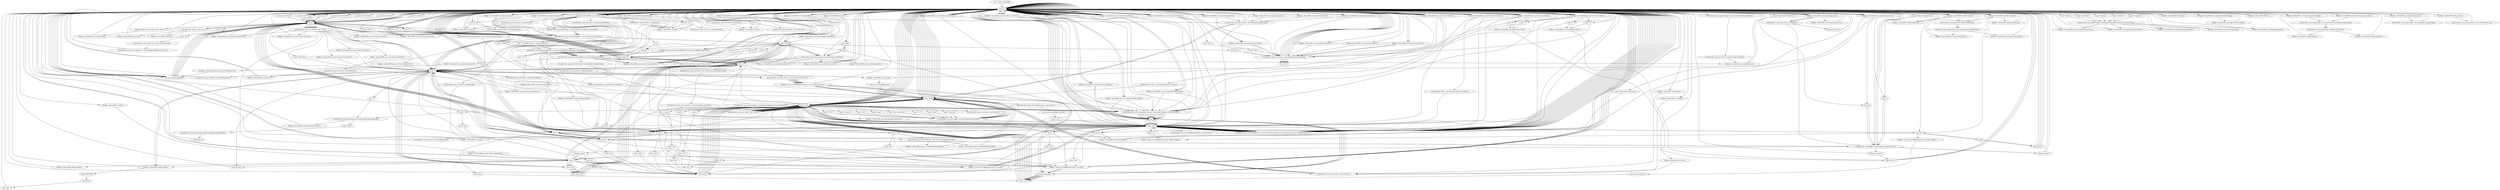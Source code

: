 digraph "" {
    "r0 := @this: elevaz096"
    "load.r r0"
    "r0 := @this: elevaz096"->"load.r r0";
    "new java.awt.Color"
    "load.r r0"->"new java.awt.Color";
    "dup1.r"
    "new java.awt.Color"->"dup1.r";
    "push 235"
    "dup1.r"->"push 235";
    "push 235"->"push 235";
    "push 255"
    "push 235"->"push 255";
    "specialinvoke <java.awt.Color: void <init>(int,int,int)>"
    "push 255"->"specialinvoke <java.awt.Color: void <init>(int,int,int)>";
    "virtualinvoke <java.awt.Component: void setBackground(java.awt.Color)>"
    "specialinvoke <java.awt.Color: void <init>(int,int,int)>"->"virtualinvoke <java.awt.Component: void setBackground(java.awt.Color)>";
    "virtualinvoke <java.awt.Component: void setBackground(java.awt.Color)>"->"load.r r0";
    "load.r r0"->"load.r r0";
    "push \"location\""
    "load.r r0"->"push \"location\"";
    "virtualinvoke <java.applet.Applet: java.lang.String getParameter(java.lang.String)>"
    "push \"location\""->"virtualinvoke <java.applet.Applet: java.lang.String getParameter(java.lang.String)>";
    "fieldput <elevaz096: java.lang.String homeString>"
    "virtualinvoke <java.applet.Applet: java.lang.String getParameter(java.lang.String)>"->"fieldput <elevaz096: java.lang.String homeString>";
    "fieldput <elevaz096: java.lang.String homeString>"->"load.r r0";
    "load.r r0"->"load.r r0";
    "push \"latitude\""
    "load.r r0"->"push \"latitude\"";
    "push \"latitude\""->"virtualinvoke <java.applet.Applet: java.lang.String getParameter(java.lang.String)>";
    "fieldput <elevaz096: java.lang.String homeLatStr>"
    "virtualinvoke <java.applet.Applet: java.lang.String getParameter(java.lang.String)>"->"fieldput <elevaz096: java.lang.String homeLatStr>";
    "fieldput <elevaz096: java.lang.String homeLatStr>"->"load.r r0";
    "load.r r0"->"load.r r0";
    "push \"longitude\""
    "load.r r0"->"push \"longitude\"";
    "push \"longitude\""->"virtualinvoke <java.applet.Applet: java.lang.String getParameter(java.lang.String)>";
    "fieldput <elevaz096: java.lang.String homeLongStr>"
    "virtualinvoke <java.applet.Applet: java.lang.String getParameter(java.lang.String)>"->"fieldput <elevaz096: java.lang.String homeLongStr>";
    "fieldput <elevaz096: java.lang.String homeLongStr>"->"load.r r0";
    "load.r r0"->"load.r r0";
    "virtualinvoke <java.applet.Applet: java.net.URL getDocumentBase()>"
    "load.r r0"->"virtualinvoke <java.applet.Applet: java.net.URL getDocumentBase()>";
    "virtualinvoke <java.net.URL: java.lang.String toString()>"
    "virtualinvoke <java.applet.Applet: java.net.URL getDocumentBase()>"->"virtualinvoke <java.net.URL: java.lang.String toString()>";
    "fieldput <elevaz096: java.lang.String str>"
    "virtualinvoke <java.net.URL: java.lang.String toString()>"->"fieldput <elevaz096: java.lang.String str>";
    "fieldput <elevaz096: java.lang.String str>"->"load.r r0";
    "new java.lang.StringBuffer"
    "load.r r0"->"new java.lang.StringBuffer";
    "new java.lang.StringBuffer"->"dup1.r";
    "dup1.r"->"load.r r0";
    "fieldget <elevaz096: java.lang.String str>"
    "load.r r0"->"fieldget <elevaz096: java.lang.String str>";
    "staticinvoke <java.lang.String: java.lang.String valueOf(java.lang.Object)>"
    "fieldget <elevaz096: java.lang.String str>"->"staticinvoke <java.lang.String: java.lang.String valueOf(java.lang.Object)>";
    "specialinvoke <java.lang.StringBuffer: void <init>(java.lang.String)>"
    "staticinvoke <java.lang.String: java.lang.String valueOf(java.lang.Object)>"->"specialinvoke <java.lang.StringBuffer: void <init>(java.lang.String)>";
    "push \"1234567890123456789012345\""
    "specialinvoke <java.lang.StringBuffer: void <init>(java.lang.String)>"->"push \"1234567890123456789012345\"";
    "virtualinvoke <java.lang.StringBuffer: java.lang.StringBuffer append(java.lang.String)>"
    "push \"1234567890123456789012345\""->"virtualinvoke <java.lang.StringBuffer: java.lang.StringBuffer append(java.lang.String)>";
    "virtualinvoke <java.lang.StringBuffer: java.lang.String toString()>"
    "virtualinvoke <java.lang.StringBuffer: java.lang.StringBuffer append(java.lang.String)>"->"virtualinvoke <java.lang.StringBuffer: java.lang.String toString()>";
    "virtualinvoke <java.lang.StringBuffer: java.lang.String toString()>"->"fieldput <elevaz096: java.lang.String str>";
    "fieldput <elevaz096: java.lang.String str>"->"load.r r0";
    "load.r r0"->"load.r r0";
    "load.r r0"->"fieldget <elevaz096: java.lang.String str>";
    "push 0"
    "fieldget <elevaz096: java.lang.String str>"->"push 0";
    "push 27"
    "push 0"->"push 27";
    "virtualinvoke <java.lang.String: java.lang.String substring(int,int)>"
    "push 27"->"virtualinvoke <java.lang.String: java.lang.String substring(int,int)>";
    "fieldput <elevaz096: java.lang.String wwwStr>"
    "virtualinvoke <java.lang.String: java.lang.String substring(int,int)>"->"fieldput <elevaz096: java.lang.String wwwStr>";
    "fieldput <elevaz096: java.lang.String wwwStr>"->"load.r r0";
    "new java.util.Date"
    "load.r r0"->"new java.util.Date";
    "new java.util.Date"->"dup1.r";
    "specialinvoke <java.util.Date: void <init>()>"
    "dup1.r"->"specialinvoke <java.util.Date: void <init>()>";
    "fieldput <elevaz096: java.util.Date dat>"
    "specialinvoke <java.util.Date: void <init>()>"->"fieldput <elevaz096: java.util.Date dat>";
    "fieldput <elevaz096: java.util.Date dat>"->"load.r r0";
    "load.r r0"->"load.r r0";
    "fieldget <elevaz096: java.util.Date dat>"
    "load.r r0"->"fieldget <elevaz096: java.util.Date dat>";
    "virtualinvoke <java.util.Date: int getHours()>"
    "fieldget <elevaz096: java.util.Date dat>"->"virtualinvoke <java.util.Date: int getHours()>";
    "fieldput <elevaz096: int hours>"
    "virtualinvoke <java.util.Date: int getHours()>"->"fieldput <elevaz096: int hours>";
    "fieldput <elevaz096: int hours>"->"load.r r0";
    "load.r r0"->"load.r r0";
    "load.r r0"->"fieldget <elevaz096: java.util.Date dat>";
    "virtualinvoke <java.util.Date: int getMinutes()>"
    "fieldget <elevaz096: java.util.Date dat>"->"virtualinvoke <java.util.Date: int getMinutes()>";
    "fieldput <elevaz096: int minutes>"
    "virtualinvoke <java.util.Date: int getMinutes()>"->"fieldput <elevaz096: int minutes>";
    "fieldput <elevaz096: int minutes>"->"load.r r0";
    "load.r r0"->"load.r r0";
    "load.r r0"->"fieldget <elevaz096: java.util.Date dat>";
    "virtualinvoke <java.util.Date: int getDate()>"
    "fieldget <elevaz096: java.util.Date dat>"->"virtualinvoke <java.util.Date: int getDate()>";
    "fieldput <elevaz096: int date>"
    "virtualinvoke <java.util.Date: int getDate()>"->"fieldput <elevaz096: int date>";
    "fieldput <elevaz096: int date>"->"load.r r0";
    "load.r r0"->"load.r r0";
    "load.r r0"->"fieldget <elevaz096: java.util.Date dat>";
    "virtualinvoke <java.util.Date: int getMonth()>"
    "fieldget <elevaz096: java.util.Date dat>"->"virtualinvoke <java.util.Date: int getMonth()>";
    "fieldput <elevaz096: int month>"
    "virtualinvoke <java.util.Date: int getMonth()>"->"fieldput <elevaz096: int month>";
    "fieldput <elevaz096: int month>"->"load.r r0";
    "load.r r0"->"load.r r0";
    "load.r r0"->"fieldget <elevaz096: java.util.Date dat>";
    "virtualinvoke <java.util.Date: int getYear()>"
    "fieldget <elevaz096: java.util.Date dat>"->"virtualinvoke <java.util.Date: int getYear()>";
    "fieldput <elevaz096: int year>"
    "virtualinvoke <java.util.Date: int getYear()>"->"fieldput <elevaz096: int year>";
    "fieldput <elevaz096: int year>"->"load.r r0";
    "load.r r0"->"load.r r0";
    "load.r r0"->"fieldget <elevaz096: java.util.Date dat>";
    "virtualinvoke <java.util.Date: int getSeconds()>"
    "fieldget <elevaz096: java.util.Date dat>"->"virtualinvoke <java.util.Date: int getSeconds()>";
    "fieldput <elevaz096: int seconds>"
    "virtualinvoke <java.util.Date: int getSeconds()>"->"fieldput <elevaz096: int seconds>";
    "new java.awt.GridBagLayout"
    "fieldput <elevaz096: int seconds>"->"new java.awt.GridBagLayout";
    "store.r $r36"
    "new java.awt.GridBagLayout"->"store.r $r36";
    "load.r $r36"
    "store.r $r36"->"load.r $r36";
    "specialinvoke <java.awt.GridBagLayout: void <init>()>"
    "load.r $r36"->"specialinvoke <java.awt.GridBagLayout: void <init>()>";
    "new java.awt.GridBagConstraints"
    "specialinvoke <java.awt.GridBagLayout: void <init>()>"->"new java.awt.GridBagConstraints";
    "store.r $r37"
    "new java.awt.GridBagConstraints"->"store.r $r37";
    "load.r $r37"
    "store.r $r37"->"load.r $r37";
    "specialinvoke <java.awt.GridBagConstraints: void <init>()>"
    "load.r $r37"->"specialinvoke <java.awt.GridBagConstraints: void <init>()>";
    "specialinvoke <java.awt.GridBagConstraints: void <init>()>"->"load.r r0";
    "load.r r0"->"load.r $r36";
    "virtualinvoke <java.awt.Container: void setLayout(java.awt.LayoutManager)>"
    "load.r $r36"->"virtualinvoke <java.awt.Container: void setLayout(java.awt.LayoutManager)>";
    "virtualinvoke <java.awt.Container: void setLayout(java.awt.LayoutManager)>"->"load.r r0";
    "load.r r0"->"load.r r0";
    "load.r r0"->"fieldget <elevaz096: java.util.Date dat>";
    "virtualinvoke <java.util.Date: int getTimezoneOffset()>"
    "fieldget <elevaz096: java.util.Date dat>"->"virtualinvoke <java.util.Date: int getTimezoneOffset()>";
    "neg.i"
    "virtualinvoke <java.util.Date: int getTimezoneOffset()>"->"neg.i";
    "push 60"
    "neg.i"->"push 60";
    "div.i"
    "push 60"->"div.i";
    "fieldput <elevaz096: int timezoneoffset>"
    "div.i"->"fieldput <elevaz096: int timezoneoffset>";
    "fieldput <elevaz096: int timezoneoffset>"->"load.r r0";
    "load.r r0"->"fieldget <elevaz096: java.util.Date dat>";
    "push 91"
    "fieldget <elevaz096: java.util.Date dat>"->"push 91";
    "virtualinvoke <java.util.Date: void setYear(int)>"
    "push 91"->"virtualinvoke <java.util.Date: void setYear(int)>";
    "virtualinvoke <java.util.Date: void setYear(int)>"->"load.r r0";
    "load.r r0"->"fieldget <elevaz096: java.util.Date dat>";
    "push 4"
    "fieldget <elevaz096: java.util.Date dat>"->"push 4";
    "virtualinvoke <java.util.Date: void setMonth(int)>"
    "push 4"->"virtualinvoke <java.util.Date: void setMonth(int)>";
    "virtualinvoke <java.util.Date: void setMonth(int)>"->"load.r r0";
    "load.r r0"->"fieldget <elevaz096: java.util.Date dat>";
    "push 19"
    "fieldget <elevaz096: java.util.Date dat>"->"push 19";
    "virtualinvoke <java.util.Date: void setDate(int)>"
    "push 19"->"virtualinvoke <java.util.Date: void setDate(int)>";
    "virtualinvoke <java.util.Date: void setDate(int)>"->"load.r r0";
    "load.r r0"->"fieldget <elevaz096: java.util.Date dat>";
    "push 15"
    "fieldget <elevaz096: java.util.Date dat>"->"push 15";
    "virtualinvoke <java.util.Date: void setHours(int)>"
    "push 15"->"virtualinvoke <java.util.Date: void setHours(int)>";
    "virtualinvoke <java.util.Date: void setHours(int)>"->"load.r r0";
    "load.r r0"->"fieldget <elevaz096: java.util.Date dat>";
    "fieldget <elevaz096: java.util.Date dat>"->"push 0";
    "virtualinvoke <java.util.Date: void setMinutes(int)>"
    "push 0"->"virtualinvoke <java.util.Date: void setMinutes(int)>";
    "virtualinvoke <java.util.Date: void setMinutes(int)>"->"load.r r0";
    "load.r r0"->"fieldget <elevaz096: java.util.Date dat>";
    "fieldget <elevaz096: java.util.Date dat>"->"push 0";
    "virtualinvoke <java.util.Date: void setSeconds(int)>"
    "push 0"->"virtualinvoke <java.util.Date: void setSeconds(int)>";
    "virtualinvoke <java.util.Date: void setSeconds(int)>"->"load.r r0";
    "push 2"
    "load.r r0"->"push 2";
    "push 2"->"fieldput <elevaz096: int timezoneoffset>";
    "fieldput <elevaz096: int timezoneoffset>"->"load.r r0";
    "load.r r0"->"push 15";
    "push 15"->"fieldput <elevaz096: int hours>";
    "fieldput <elevaz096: int hours>"->"load.r r0";
    "load.r r0"->"push 0";
    "push 0"->"fieldput <elevaz096: int minutes>";
    "fieldput <elevaz096: int minutes>"->"load.r r0";
    "load.r r0"->"push 19";
    "push 19"->"fieldput <elevaz096: int date>";
    "fieldput <elevaz096: int date>"->"load.r r0";
    "load.r r0"->"push 4";
    "push 4"->"fieldput <elevaz096: int month>";
    "fieldput <elevaz096: int month>"->"load.r r0";
    "load.r r0"->"push 91";
    "push 91"->"fieldput <elevaz096: int year>";
    "fieldput <elevaz096: int year>"->"load.r r0";
    "load.r r0"->"push 0";
    "push 0"->"fieldput <elevaz096: int seconds>";
    "fieldput <elevaz096: int seconds>"->"load.r r0";
    "load.r r0"->"load.r r0";
    "fieldget <elevaz096: int timezoneoffset>"
    "load.r r0"->"fieldget <elevaz096: int timezoneoffset>";
    "staticinvoke <java.lang.String: java.lang.String valueOf(int)>"
    "fieldget <elevaz096: int timezoneoffset>"->"staticinvoke <java.lang.String: java.lang.String valueOf(int)>";
    "fieldput <elevaz096: java.lang.String timeString>"
    "staticinvoke <java.lang.String: java.lang.String valueOf(int)>"->"fieldput <elevaz096: java.lang.String timeString>";
    "fieldput <elevaz096: java.lang.String timeString>"->"load.r r0";
    "load.r r0"->"fieldget <elevaz096: int timezoneoffset>";
    "ifle load.r r0"
    "fieldget <elevaz096: int timezoneoffset>"->"ifle load.r r0";
    "ifle load.r r0"->"load.r r0";
    "load.r r0"->"new java.lang.StringBuffer";
    "new java.lang.StringBuffer"->"dup1.r";
    "push \"+\""
    "dup1.r"->"push \"+\"";
    "push \"+\""->"specialinvoke <java.lang.StringBuffer: void <init>(java.lang.String)>";
    "specialinvoke <java.lang.StringBuffer: void <init>(java.lang.String)>"->"load.r r0";
    "fieldget <elevaz096: java.lang.String timeString>"
    "load.r r0"->"fieldget <elevaz096: java.lang.String timeString>";
    "fieldget <elevaz096: java.lang.String timeString>"->"virtualinvoke <java.lang.StringBuffer: java.lang.StringBuffer append(java.lang.String)>";
    "virtualinvoke <java.lang.StringBuffer: java.lang.StringBuffer append(java.lang.String)>"->"virtualinvoke <java.lang.StringBuffer: java.lang.String toString()>";
    "virtualinvoke <java.lang.StringBuffer: java.lang.String toString()>"->"fieldput <elevaz096: java.lang.String timeString>";
    "fieldput <elevaz096: java.lang.String timeString>"->"load.r r0";
    "load.r r0"->"new java.lang.StringBuffer";
    "new java.lang.StringBuffer"->"dup1.r";
    "push \"UT \""
    "dup1.r"->"push \"UT \"";
    "push \"UT \""->"specialinvoke <java.lang.StringBuffer: void <init>(java.lang.String)>";
    "specialinvoke <java.lang.StringBuffer: void <init>(java.lang.String)>"->"load.r r0";
    "load.r r0"->"fieldget <elevaz096: java.lang.String timeString>";
    "fieldget <elevaz096: java.lang.String timeString>"->"virtualinvoke <java.lang.StringBuffer: java.lang.StringBuffer append(java.lang.String)>";
    "push \" h\""
    "virtualinvoke <java.lang.StringBuffer: java.lang.StringBuffer append(java.lang.String)>"->"push \" h\"";
    "push \" h\""->"virtualinvoke <java.lang.StringBuffer: java.lang.StringBuffer append(java.lang.String)>";
    "virtualinvoke <java.lang.StringBuffer: java.lang.StringBuffer append(java.lang.String)>"->"virtualinvoke <java.lang.StringBuffer: java.lang.String toString()>";
    "virtualinvoke <java.lang.StringBuffer: java.lang.String toString()>"->"fieldput <elevaz096: java.lang.String timeString>";
    "fieldput <elevaz096: java.lang.String timeString>"->"load.r r0";
    "new java.awt.Font"
    "load.r r0"->"new java.awt.Font";
    "new java.awt.Font"->"dup1.r";
    "push \"Helvetica\""
    "dup1.r"->"push \"Helvetica\"";
    "push \"Helvetica\""->"push 0";
    "push 10"
    "push 0"->"push 10";
    "specialinvoke <java.awt.Font: void <init>(java.lang.String,int,int)>"
    "push 10"->"specialinvoke <java.awt.Font: void <init>(java.lang.String,int,int)>";
    "virtualinvoke <java.awt.Container: void setFont(java.awt.Font)>"
    "specialinvoke <java.awt.Font: void <init>(java.lang.String,int,int)>"->"virtualinvoke <java.awt.Container: void setFont(java.awt.Font)>";
    "virtualinvoke <java.awt.Container: void setFont(java.awt.Font)>"->"load.r $r37";
    "push 0.0"
    "load.r $r37"->"push 0.0";
    "fieldput <java.awt.GridBagConstraints: double weighty>"
    "push 0.0"->"fieldput <java.awt.GridBagConstraints: double weighty>";
    "fieldput <java.awt.GridBagConstraints: double weighty>"->"load.r $r37";
    "new java.awt.Insets"
    "load.r $r37"->"new java.awt.Insets";
    "new java.awt.Insets"->"dup1.r";
    "push 5"
    "dup1.r"->"push 5";
    "push 20"
    "push 5"->"push 20";
    "push 20"->"push 0";
    "push 0"->"push 0";
    "specialinvoke <java.awt.Insets: void <init>(int,int,int,int)>"
    "push 0"->"specialinvoke <java.awt.Insets: void <init>(int,int,int,int)>";
    "fieldput <java.awt.GridBagConstraints: java.awt.Insets insets>"
    "specialinvoke <java.awt.Insets: void <init>(int,int,int,int)>"->"fieldput <java.awt.GridBagConstraints: java.awt.Insets insets>";
    "new java.awt.Label"
    "fieldput <java.awt.GridBagConstraints: java.awt.Insets insets>"->"new java.awt.Label";
    "store.r $r53"
    "new java.awt.Label"->"store.r $r53";
    "load.r $r53"
    "store.r $r53"->"load.r $r53";
    "specialinvoke <java.awt.Label: void <init>()>"
    "load.r $r53"->"specialinvoke <java.awt.Label: void <init>()>";
    "specialinvoke <java.awt.Label: void <init>()>"->"load.r $r53";
    "push \"Time Zone\""
    "load.r $r53"->"push \"Time Zone\"";
    "virtualinvoke <java.awt.Label: void setText(java.lang.String)>"
    "push \"Time Zone\""->"virtualinvoke <java.awt.Label: void setText(java.lang.String)>";
    "virtualinvoke <java.awt.Label: void setText(java.lang.String)>"->"load.r $r36";
    "load.r $r36"->"load.r $r53";
    "load.r $r53"->"load.r $r37";
    "virtualinvoke <java.awt.GridBagLayout: void setConstraints(java.awt.Component,java.awt.GridBagConstraints)>"
    "load.r $r37"->"virtualinvoke <java.awt.GridBagLayout: void setConstraints(java.awt.Component,java.awt.GridBagConstraints)>";
    "virtualinvoke <java.awt.GridBagLayout: void setConstraints(java.awt.Component,java.awt.GridBagConstraints)>"->"load.r r0";
    "load.r r0"->"load.r $r53";
    "virtualinvoke <java.awt.Container: java.awt.Component add(java.awt.Component)>"
    "load.r $r53"->"virtualinvoke <java.awt.Container: java.awt.Component add(java.awt.Component)>";
    "pop"
    "virtualinvoke <java.awt.Container: java.awt.Component add(java.awt.Component)>"->"pop";
    "pop"->"load.r $r37";
    "load.r $r37"->"new java.awt.Insets";
    "new java.awt.Insets"->"dup1.r";
    "dup1.r"->"push 5";
    "push 5"->"push 0";
    "push 0"->"push 0";
    "push 0"->"push 0";
    "push 0"->"specialinvoke <java.awt.Insets: void <init>(int,int,int,int)>";
    "specialinvoke <java.awt.Insets: void <init>(int,int,int,int)>"->"fieldput <java.awt.GridBagConstraints: java.awt.Insets insets>";
    "fieldput <java.awt.GridBagConstraints: java.awt.Insets insets>"->"new java.awt.Label";
    "new java.awt.Label"->"store.r $r53";
    "store.r $r53"->"load.r $r53";
    "load.r $r53"->"specialinvoke <java.awt.Label: void <init>()>";
    "specialinvoke <java.awt.Label: void <init>()>"->"load.r $r53";
    "push \"Location\""
    "load.r $r53"->"push \"Location\"";
    "push \"Location\""->"virtualinvoke <java.awt.Label: void setText(java.lang.String)>";
    "virtualinvoke <java.awt.Label: void setText(java.lang.String)>"->"load.r $r36";
    "load.r $r36"->"load.r $r53";
    "load.r $r53"->"load.r $r37";
    "load.r $r37"->"virtualinvoke <java.awt.GridBagLayout: void setConstraints(java.awt.Component,java.awt.GridBagConstraints)>";
    "virtualinvoke <java.awt.GridBagLayout: void setConstraints(java.awt.Component,java.awt.GridBagConstraints)>"->"load.r r0";
    "load.r r0"->"load.r $r53";
    "load.r $r53"->"virtualinvoke <java.awt.Container: java.awt.Component add(java.awt.Component)>";
    "virtualinvoke <java.awt.Container: java.awt.Component add(java.awt.Component)>"->"pop";
    "pop"->"new java.awt.Label";
    "new java.awt.Label"->"store.r $r53";
    "store.r $r53"->"load.r $r53";
    "load.r $r53"->"specialinvoke <java.awt.Label: void <init>()>";
    "specialinvoke <java.awt.Label: void <init>()>"->"load.r $r53";
    "push \"Latit.\""
    "load.r $r53"->"push \"Latit.\"";
    "push \"Latit.\""->"virtualinvoke <java.awt.Label: void setText(java.lang.String)>";
    "virtualinvoke <java.awt.Label: void setText(java.lang.String)>"->"load.r $r36";
    "load.r $r36"->"load.r $r53";
    "load.r $r53"->"load.r $r37";
    "load.r $r37"->"virtualinvoke <java.awt.GridBagLayout: void setConstraints(java.awt.Component,java.awt.GridBagConstraints)>";
    "virtualinvoke <java.awt.GridBagLayout: void setConstraints(java.awt.Component,java.awt.GridBagConstraints)>"->"load.r r0";
    "load.r r0"->"load.r $r53";
    "load.r $r53"->"virtualinvoke <java.awt.Container: java.awt.Component add(java.awt.Component)>";
    "virtualinvoke <java.awt.Container: java.awt.Component add(java.awt.Component)>"->"pop";
    "pop"->"new java.awt.Label";
    "new java.awt.Label"->"store.r $r53";
    "store.r $r53"->"load.r $r53";
    "load.r $r53"->"specialinvoke <java.awt.Label: void <init>()>";
    "specialinvoke <java.awt.Label: void <init>()>"->"load.r $r53";
    "push \"N / S\""
    "load.r $r53"->"push \"N / S\"";
    "push \"N / S\""->"virtualinvoke <java.awt.Label: void setText(java.lang.String)>";
    "virtualinvoke <java.awt.Label: void setText(java.lang.String)>"->"load.r $r36";
    "load.r $r36"->"load.r $r53";
    "load.r $r53"->"load.r $r37";
    "load.r $r37"->"virtualinvoke <java.awt.GridBagLayout: void setConstraints(java.awt.Component,java.awt.GridBagConstraints)>";
    "virtualinvoke <java.awt.GridBagLayout: void setConstraints(java.awt.Component,java.awt.GridBagConstraints)>"->"load.r r0";
    "load.r r0"->"load.r $r53";
    "load.r $r53"->"virtualinvoke <java.awt.Container: java.awt.Component add(java.awt.Component)>";
    "virtualinvoke <java.awt.Container: java.awt.Component add(java.awt.Component)>"->"pop";
    "pop"->"new java.awt.Label";
    "new java.awt.Label"->"store.r $r53";
    "store.r $r53"->"load.r $r53";
    "load.r $r53"->"specialinvoke <java.awt.Label: void <init>()>";
    "specialinvoke <java.awt.Label: void <init>()>"->"load.r $r53";
    "push \"Long.\""
    "load.r $r53"->"push \"Long.\"";
    "push \"Long.\""->"virtualinvoke <java.awt.Label: void setText(java.lang.String)>";
    "virtualinvoke <java.awt.Label: void setText(java.lang.String)>"->"load.r $r36";
    "load.r $r36"->"load.r $r53";
    "load.r $r53"->"load.r $r37";
    "load.r $r37"->"virtualinvoke <java.awt.GridBagLayout: void setConstraints(java.awt.Component,java.awt.GridBagConstraints)>";
    "virtualinvoke <java.awt.GridBagLayout: void setConstraints(java.awt.Component,java.awt.GridBagConstraints)>"->"load.r r0";
    "load.r r0"->"load.r $r53";
    "load.r $r53"->"virtualinvoke <java.awt.Container: java.awt.Component add(java.awt.Component)>";
    "virtualinvoke <java.awt.Container: java.awt.Component add(java.awt.Component)>"->"pop";
    "pop"->"new java.awt.Label";
    "new java.awt.Label"->"store.r $r53";
    "store.r $r53"->"load.r $r53";
    "load.r $r53"->"specialinvoke <java.awt.Label: void <init>()>";
    "specialinvoke <java.awt.Label: void <init>()>"->"load.r $r53";
    "push \"E / W\""
    "load.r $r53"->"push \"E / W\"";
    "push \"E / W\""->"virtualinvoke <java.awt.Label: void setText(java.lang.String)>";
    "virtualinvoke <java.awt.Label: void setText(java.lang.String)>"->"load.r $r36";
    "load.r $r36"->"load.r $r53";
    "load.r $r53"->"load.r $r37";
    "load.r $r37"->"virtualinvoke <java.awt.GridBagLayout: void setConstraints(java.awt.Component,java.awt.GridBagConstraints)>";
    "virtualinvoke <java.awt.GridBagLayout: void setConstraints(java.awt.Component,java.awt.GridBagConstraints)>"->"load.r r0";
    "load.r r0"->"load.r $r53";
    "load.r $r53"->"virtualinvoke <java.awt.Container: java.awt.Component add(java.awt.Component)>";
    "virtualinvoke <java.awt.Container: java.awt.Component add(java.awt.Component)>"->"pop";
    "pop"->"load.r r0";
    "new java.awt.Choice"
    "load.r r0"->"new java.awt.Choice";
    "new java.awt.Choice"->"dup1.r";
    "specialinvoke <java.awt.Choice: void <init>()>"
    "dup1.r"->"specialinvoke <java.awt.Choice: void <init>()>";
    "fieldput <elevaz096: java.awt.Choice writeChoice>"
    "specialinvoke <java.awt.Choice: void <init>()>"->"fieldput <elevaz096: java.awt.Choice writeChoice>";
    "fieldput <elevaz096: java.awt.Choice writeChoice>"->"load.r $r36";
    "load.r $r36"->"load.r r0";
    "fieldget <elevaz096: java.awt.Choice writeChoice>"
    "load.r r0"->"fieldget <elevaz096: java.awt.Choice writeChoice>";
    "fieldget <elevaz096: java.awt.Choice writeChoice>"->"load.r $r37";
    "load.r $r37"->"virtualinvoke <java.awt.GridBagLayout: void setConstraints(java.awt.Component,java.awt.GridBagConstraints)>";
    "virtualinvoke <java.awt.GridBagLayout: void setConstraints(java.awt.Component,java.awt.GridBagConstraints)>"->"load.r r0";
    "load.r r0"->"fieldget <elevaz096: java.awt.Choice writeChoice>";
    "push \"Write...\""
    "fieldget <elevaz096: java.awt.Choice writeChoice>"->"push \"Write...\"";
    "virtualinvoke <java.awt.Choice: void addItem(java.lang.String)>"
    "push \"Write...\""->"virtualinvoke <java.awt.Choice: void addItem(java.lang.String)>";
    "virtualinvoke <java.awt.Choice: void addItem(java.lang.String)>"->"load.r r0";
    "load.r r0"->"fieldget <elevaz096: java.awt.Choice writeChoice>";
    "push \"Day\""
    "fieldget <elevaz096: java.awt.Choice writeChoice>"->"push \"Day\"";
    "push \"Day\""->"virtualinvoke <java.awt.Choice: void addItem(java.lang.String)>";
    "virtualinvoke <java.awt.Choice: void addItem(java.lang.String)>"->"load.r r0";
    "load.r r0"->"load.r r0";
    "load.r r0"->"fieldget <elevaz096: java.awt.Choice writeChoice>";
    "fieldget <elevaz096: java.awt.Choice writeChoice>"->"virtualinvoke <java.awt.Container: java.awt.Component add(java.awt.Component)>";
    "virtualinvoke <java.awt.Container: java.awt.Component add(java.awt.Component)>"->"pop";
    "pop"->"load.r $r37";
    "push 1"
    "load.r $r37"->"push 1";
    "fieldput <java.awt.GridBagConstraints: int gridy>"
    "push 1"->"fieldput <java.awt.GridBagConstraints: int gridy>";
    "fieldput <java.awt.GridBagConstraints: int gridy>"->"load.r r0";
    "new Seloc"
    "load.r r0"->"new Seloc";
    "new Seloc"->"dup1.r";
    "specialinvoke <Seloc: void <init>()>"
    "dup1.r"->"specialinvoke <Seloc: void <init>()>";
    "fieldput <elevaz096: Seloc time>"
    "specialinvoke <Seloc: void <init>()>"->"fieldput <elevaz096: Seloc time>";
    "fieldput <elevaz096: Seloc time>"->"load.r r0";
    "load.r r0"->"new java.awt.Choice";
    "new java.awt.Choice"->"dup1.r";
    "dup1.r"->"specialinvoke <java.awt.Choice: void <init>()>";
    "fieldput <elevaz096: java.awt.Choice timeChoice>"
    "specialinvoke <java.awt.Choice: void <init>()>"->"fieldput <elevaz096: java.awt.Choice timeChoice>";
    "fieldput <elevaz096: java.awt.Choice timeChoice>"->"load.r r0";
    "fieldget <elevaz096: Seloc time>"
    "load.r r0"->"fieldget <elevaz096: Seloc time>";
    "fieldget <elevaz096: Seloc time>"->"load.r r0";
    "fieldget <elevaz096: java.awt.Choice timeChoice>"
    "load.r r0"->"fieldget <elevaz096: java.awt.Choice timeChoice>";
    "virtualinvoke <Seloc: void timeMenu(java.awt.Choice)>"
    "fieldget <elevaz096: java.awt.Choice timeChoice>"->"virtualinvoke <Seloc: void timeMenu(java.awt.Choice)>";
    "virtualinvoke <Seloc: void timeMenu(java.awt.Choice)>"->"load.r $r37";
    "load.r $r37"->"new java.awt.Insets";
    "new java.awt.Insets"->"dup1.r";
    "dup1.r"->"push 0";
    "push 0"->"push 20";
    "push 20"->"push 0";
    "push 0"->"push 0";
    "push 0"->"specialinvoke <java.awt.Insets: void <init>(int,int,int,int)>";
    "specialinvoke <java.awt.Insets: void <init>(int,int,int,int)>"->"fieldput <java.awt.GridBagConstraints: java.awt.Insets insets>";
    "fieldput <java.awt.GridBagConstraints: java.awt.Insets insets>"->"load.r $r36";
    "load.r $r36"->"load.r r0";
    "load.r r0"->"fieldget <elevaz096: java.awt.Choice timeChoice>";
    "fieldget <elevaz096: java.awt.Choice timeChoice>"->"load.r $r37";
    "load.r $r37"->"virtualinvoke <java.awt.GridBagLayout: void setConstraints(java.awt.Component,java.awt.GridBagConstraints)>";
    "virtualinvoke <java.awt.GridBagLayout: void setConstraints(java.awt.Component,java.awt.GridBagConstraints)>"->"load.r r0";
    "load.r r0"->"fieldget <elevaz096: java.awt.Choice timeChoice>";
    "fieldget <elevaz096: java.awt.Choice timeChoice>"->"load.r r0";
    "load.r r0"->"fieldget <elevaz096: java.lang.String timeString>";
    "virtualinvoke <java.awt.Choice: void select(java.lang.String)>"
    "fieldget <elevaz096: java.lang.String timeString>"->"virtualinvoke <java.awt.Choice: void select(java.lang.String)>";
    "virtualinvoke <java.awt.Choice: void select(java.lang.String)>"->"load.r r0";
    "load.r r0"->"load.r r0";
    "load.r r0"->"fieldget <elevaz096: java.awt.Choice timeChoice>";
    "fieldget <elevaz096: java.awt.Choice timeChoice>"->"virtualinvoke <java.awt.Container: java.awt.Component add(java.awt.Component)>";
    "virtualinvoke <java.awt.Container: java.awt.Component add(java.awt.Component)>"->"pop";
    "pop"->"load.r $r37";
    "load.r $r37"->"new java.awt.Insets";
    "new java.awt.Insets"->"dup1.r";
    "dup1.r"->"push 0";
    "push 0"->"push 10";
    "push 10"->"push 0";
    "push 0"->"push 0";
    "push 0"->"specialinvoke <java.awt.Insets: void <init>(int,int,int,int)>";
    "specialinvoke <java.awt.Insets: void <init>(int,int,int,int)>"->"fieldput <java.awt.GridBagConstraints: java.awt.Insets insets>";
    "fieldput <java.awt.GridBagConstraints: java.awt.Insets insets>"->"load.r r0";
    "load.r r0"->"new java.awt.Choice";
    "new java.awt.Choice"->"dup1.r";
    "dup1.r"->"specialinvoke <java.awt.Choice: void <init>()>";
    "fieldput <elevaz096: java.awt.Choice locChoice>"
    "specialinvoke <java.awt.Choice: void <init>()>"->"fieldput <elevaz096: java.awt.Choice locChoice>";
    "fieldput <elevaz096: java.awt.Choice locChoice>"->"load.r r0";
    "load.r r0"->"load.r r0";
    "fieldget <elevaz096: java.lang.String homeString>"
    "load.r r0"->"fieldget <elevaz096: java.lang.String homeString>";
    "fieldput <elevaz096: java.lang.String locString>"
    "fieldget <elevaz096: java.lang.String homeString>"->"fieldput <elevaz096: java.lang.String locString>";
    "fieldput <elevaz096: java.lang.String locString>"->"load.r r0";
    "fieldget <elevaz096: java.awt.Choice locChoice>"
    "load.r r0"->"fieldget <elevaz096: java.awt.Choice locChoice>";
    "fieldget <elevaz096: java.awt.Choice locChoice>"->"load.r r0";
    "fieldget <elevaz096: java.lang.String locString>"
    "load.r r0"->"fieldget <elevaz096: java.lang.String locString>";
    "fieldget <elevaz096: java.lang.String locString>"->"virtualinvoke <java.awt.Choice: void addItem(java.lang.String)>";
    "virtualinvoke <java.awt.Choice: void addItem(java.lang.String)>"->"load.r r0";
    "load.r r0"->"fieldget <elevaz096: java.awt.Choice locChoice>";
    "fieldget <elevaz096: java.awt.Choice locChoice>"->"load.r r0";
    "fieldget <elevaz096: java.lang.String separator>"
    "load.r r0"->"fieldget <elevaz096: java.lang.String separator>";
    "fieldget <elevaz096: java.lang.String separator>"->"virtualinvoke <java.awt.Choice: void addItem(java.lang.String)>";
    "virtualinvoke <java.awt.Choice: void addItem(java.lang.String)>"->"load.r r0";
    "load.r r0"->"new Seloc";
    "new Seloc"->"dup1.r";
    "dup1.r"->"specialinvoke <Seloc: void <init>()>";
    "fieldput <elevaz096: Seloc loc>"
    "specialinvoke <Seloc: void <init>()>"->"fieldput <elevaz096: Seloc loc>";
    "fieldput <elevaz096: Seloc loc>"->"load.r r0";
    "fieldget <elevaz096: Seloc loc>"
    "load.r r0"->"fieldget <elevaz096: Seloc loc>";
    "fieldget <elevaz096: Seloc loc>"->"load.r r0";
    "load.r r0"->"fieldget <elevaz096: java.awt.Choice locChoice>";
    "virtualinvoke <Seloc: void locMenu(java.awt.Choice)>"
    "fieldget <elevaz096: java.awt.Choice locChoice>"->"virtualinvoke <Seloc: void locMenu(java.awt.Choice)>";
    "virtualinvoke <Seloc: void locMenu(java.awt.Choice)>"->"load.r $r36";
    "load.r $r36"->"load.r r0";
    "load.r r0"->"fieldget <elevaz096: java.awt.Choice locChoice>";
    "fieldget <elevaz096: java.awt.Choice locChoice>"->"load.r $r37";
    "load.r $r37"->"virtualinvoke <java.awt.GridBagLayout: void setConstraints(java.awt.Component,java.awt.GridBagConstraints)>";
    "virtualinvoke <java.awt.GridBagLayout: void setConstraints(java.awt.Component,java.awt.GridBagConstraints)>"->"load.r r0";
    "load.r r0"->"load.r r0";
    "load.r r0"->"fieldget <elevaz096: java.awt.Choice locChoice>";
    "fieldget <elevaz096: java.awt.Choice locChoice>"->"virtualinvoke <java.awt.Container: java.awt.Component add(java.awt.Component)>";
    "virtualinvoke <java.awt.Container: java.awt.Component add(java.awt.Component)>"->"pop";
    "pop"->"load.r r0";
    "load.r r0"->"fieldget <elevaz096: java.awt.Choice locChoice>";
    "fieldget <elevaz096: java.awt.Choice locChoice>"->"load.r r0";
    "load.r r0"->"fieldget <elevaz096: java.lang.String locString>";
    "fieldget <elevaz096: java.lang.String locString>"->"virtualinvoke <java.awt.Choice: void select(java.lang.String)>";
    "virtualinvoke <java.awt.Choice: void select(java.lang.String)>"->"load.r r0";
    "load.r r0"->"load.r r0";
    "fieldget <elevaz096: java.lang.String homeLatStr>"
    "load.r r0"->"fieldget <elevaz096: java.lang.String homeLatStr>";
    "staticinvoke <java.lang.Double: java.lang.Double valueOf(java.lang.String)>"
    "fieldget <elevaz096: java.lang.String homeLatStr>"->"staticinvoke <java.lang.Double: java.lang.Double valueOf(java.lang.String)>";
    "virtualinvoke <java.lang.Double: double doubleValue()>"
    "staticinvoke <java.lang.Double: java.lang.Double valueOf(java.lang.String)>"->"virtualinvoke <java.lang.Double: double doubleValue()>";
    "fieldput <elevaz096: double latitude>"
    "virtualinvoke <java.lang.Double: double doubleValue()>"->"fieldput <elevaz096: double latitude>";
    "fieldput <elevaz096: double latitude>"->"load.r r0";
    "load.r r0"->"load.r r0";
    "fieldget <elevaz096: double latitude>"
    "load.r r0"->"fieldget <elevaz096: double latitude>";
    "fieldput <elevaz096: double homeLat>"
    "fieldget <elevaz096: double latitude>"->"fieldput <elevaz096: double homeLat>";
    "fieldput <elevaz096: double homeLat>"->"load.r r0";
    "load.r r0"->"fieldget <elevaz096: double latitude>";
    "fieldget <elevaz096: double latitude>"->"push 0.0";
    "cmpg.d"
    "push 0.0"->"cmpg.d";
    "ifge load.r r0"
    "cmpg.d"->"ifge load.r r0";
    "ifge load.r r0"->"load.r r0";
    "push \"S\""
    "load.r r0"->"push \"S\"";
    "fieldput <elevaz096: java.lang.String nsStr>"
    "push \"S\""->"fieldput <elevaz096: java.lang.String nsStr>";
    "goto load.r r0"
    "fieldput <elevaz096: java.lang.String nsStr>"->"goto load.r r0";
    "goto load.r r0"->"load.r r0";
    "load.r r0"->"load.r r0";
    "fieldget <elevaz096: java.lang.String homeLongStr>"
    "load.r r0"->"fieldget <elevaz096: java.lang.String homeLongStr>";
    "fieldget <elevaz096: java.lang.String homeLongStr>"->"staticinvoke <java.lang.Double: java.lang.Double valueOf(java.lang.String)>";
    "staticinvoke <java.lang.Double: java.lang.Double valueOf(java.lang.String)>"->"virtualinvoke <java.lang.Double: double doubleValue()>";
    "fieldput <elevaz096: double longitude>"
    "virtualinvoke <java.lang.Double: double doubleValue()>"->"fieldput <elevaz096: double longitude>";
    "fieldput <elevaz096: double longitude>"->"load.r r0";
    "load.r r0"->"load.r r0";
    "fieldget <elevaz096: double longitude>"
    "load.r r0"->"fieldget <elevaz096: double longitude>";
    "fieldput <elevaz096: double homeLong>"
    "fieldget <elevaz096: double longitude>"->"fieldput <elevaz096: double homeLong>";
    "fieldput <elevaz096: double homeLong>"->"load.r r0";
    "load.r r0"->"fieldget <elevaz096: double longitude>";
    "fieldget <elevaz096: double longitude>"->"push 0.0";
    "push 0.0"->"cmpg.d";
    "cmpg.d"->"ifge load.r r0";
    "ifge load.r r0"->"load.r r0";
    "push \"W\""
    "load.r r0"->"push \"W\"";
    "fieldput <elevaz096: java.lang.String ewStr>"
    "push \"W\""->"fieldput <elevaz096: java.lang.String ewStr>";
    "fieldput <elevaz096: java.lang.String ewStr>"->"goto load.r r0";
    "goto load.r r0"->"load.r r0";
    "load.r r0"->"load.r r0";
    "load.r r0"->"fieldget <elevaz096: double latitude>";
    "staticinvoke <java.lang.Math: double abs(double)>"
    "fieldget <elevaz096: double latitude>"->"staticinvoke <java.lang.Math: double abs(double)>";
    "staticinvoke <java.lang.String: java.lang.String valueOf(double)>"
    "staticinvoke <java.lang.Math: double abs(double)>"->"staticinvoke <java.lang.String: java.lang.String valueOf(double)>";
    "fieldput <elevaz096: java.lang.String latStr>"
    "staticinvoke <java.lang.String: java.lang.String valueOf(double)>"->"fieldput <elevaz096: java.lang.String latStr>";
    "fieldput <elevaz096: java.lang.String latStr>"->"load.r r0";
    "new java.awt.TextField"
    "load.r r0"->"new java.awt.TextField";
    "new java.awt.TextField"->"dup1.r";
    "dup1.r"->"load.r r0";
    "fieldget <elevaz096: java.lang.String latStr>"
    "load.r r0"->"fieldget <elevaz096: java.lang.String latStr>";
    "fieldget <elevaz096: java.lang.String latStr>"->"push 5";
    "specialinvoke <java.awt.TextField: void <init>(java.lang.String,int)>"
    "push 5"->"specialinvoke <java.awt.TextField: void <init>(java.lang.String,int)>";
    "fieldput <elevaz096: java.awt.TextField fieldLatDeg>"
    "specialinvoke <java.awt.TextField: void <init>(java.lang.String,int)>"->"fieldput <elevaz096: java.awt.TextField fieldLatDeg>";
    "fieldput <elevaz096: java.awt.TextField fieldLatDeg>"->"load.r $r36";
    "load.r $r36"->"load.r r0";
    "fieldget <elevaz096: java.awt.TextField fieldLatDeg>"
    "load.r r0"->"fieldget <elevaz096: java.awt.TextField fieldLatDeg>";
    "fieldget <elevaz096: java.awt.TextField fieldLatDeg>"->"load.r $r37";
    "load.r $r37"->"virtualinvoke <java.awt.GridBagLayout: void setConstraints(java.awt.Component,java.awt.GridBagConstraints)>";
    "virtualinvoke <java.awt.GridBagLayout: void setConstraints(java.awt.Component,java.awt.GridBagConstraints)>"->"load.r r0";
    "load.r r0"->"load.r r0";
    "load.r r0"->"fieldget <elevaz096: java.awt.TextField fieldLatDeg>";
    "fieldget <elevaz096: java.awt.TextField fieldLatDeg>"->"virtualinvoke <java.awt.Container: java.awt.Component add(java.awt.Component)>";
    "virtualinvoke <java.awt.Container: java.awt.Component add(java.awt.Component)>"->"pop";
    "pop"->"load.r r0";
    "load.r r0"->"new java.awt.Choice";
    "new java.awt.Choice"->"dup1.r";
    "dup1.r"->"specialinvoke <java.awt.Choice: void <init>()>";
    "fieldput <elevaz096: java.awt.Choice nsChoice>"
    "specialinvoke <java.awt.Choice: void <init>()>"->"fieldput <elevaz096: java.awt.Choice nsChoice>";
    "fieldput <elevaz096: java.awt.Choice nsChoice>"->"load.r r0";
    "fieldget <elevaz096: java.awt.Choice nsChoice>"
    "load.r r0"->"fieldget <elevaz096: java.awt.Choice nsChoice>";
    "push \"N\""
    "fieldget <elevaz096: java.awt.Choice nsChoice>"->"push \"N\"";
    "push \"N\""->"virtualinvoke <java.awt.Choice: void addItem(java.lang.String)>";
    "virtualinvoke <java.awt.Choice: void addItem(java.lang.String)>"->"load.r r0";
    "load.r r0"->"fieldget <elevaz096: java.awt.Choice nsChoice>";
    "fieldget <elevaz096: java.awt.Choice nsChoice>"->"push \"S\"";
    "push \"S\""->"virtualinvoke <java.awt.Choice: void addItem(java.lang.String)>";
    "virtualinvoke <java.awt.Choice: void addItem(java.lang.String)>"->"load.r r0";
    "load.r r0"->"fieldget <elevaz096: java.awt.Choice nsChoice>";
    "fieldget <elevaz096: java.awt.Choice nsChoice>"->"load.r r0";
    "fieldget <elevaz096: java.lang.String nsStr>"
    "load.r r0"->"fieldget <elevaz096: java.lang.String nsStr>";
    "fieldget <elevaz096: java.lang.String nsStr>"->"virtualinvoke <java.awt.Choice: void select(java.lang.String)>";
    "virtualinvoke <java.awt.Choice: void select(java.lang.String)>"->"load.r $r36";
    "load.r $r36"->"load.r r0";
    "load.r r0"->"fieldget <elevaz096: java.awt.Choice nsChoice>";
    "fieldget <elevaz096: java.awt.Choice nsChoice>"->"load.r $r37";
    "load.r $r37"->"virtualinvoke <java.awt.GridBagLayout: void setConstraints(java.awt.Component,java.awt.GridBagConstraints)>";
    "virtualinvoke <java.awt.GridBagLayout: void setConstraints(java.awt.Component,java.awt.GridBagConstraints)>"->"load.r r0";
    "load.r r0"->"load.r r0";
    "load.r r0"->"fieldget <elevaz096: java.awt.Choice nsChoice>";
    "fieldget <elevaz096: java.awt.Choice nsChoice>"->"virtualinvoke <java.awt.Container: java.awt.Component add(java.awt.Component)>";
    "virtualinvoke <java.awt.Container: java.awt.Component add(java.awt.Component)>"->"pop";
    "pop"->"load.r r0";
    "load.r r0"->"load.r r0";
    "load.r r0"->"fieldget <elevaz096: double longitude>";
    "fieldget <elevaz096: double longitude>"->"staticinvoke <java.lang.Math: double abs(double)>";
    "staticinvoke <java.lang.Math: double abs(double)>"->"staticinvoke <java.lang.String: java.lang.String valueOf(double)>";
    "fieldput <elevaz096: java.lang.String longStr>"
    "staticinvoke <java.lang.String: java.lang.String valueOf(double)>"->"fieldput <elevaz096: java.lang.String longStr>";
    "fieldput <elevaz096: java.lang.String longStr>"->"load.r r0";
    "load.r r0"->"new java.awt.TextField";
    "new java.awt.TextField"->"dup1.r";
    "dup1.r"->"load.r r0";
    "fieldget <elevaz096: java.lang.String longStr>"
    "load.r r0"->"fieldget <elevaz096: java.lang.String longStr>";
    "push 6"
    "fieldget <elevaz096: java.lang.String longStr>"->"push 6";
    "push 6"->"specialinvoke <java.awt.TextField: void <init>(java.lang.String,int)>";
    "fieldput <elevaz096: java.awt.TextField fieldLongDeg>"
    "specialinvoke <java.awt.TextField: void <init>(java.lang.String,int)>"->"fieldput <elevaz096: java.awt.TextField fieldLongDeg>";
    "fieldput <elevaz096: java.awt.TextField fieldLongDeg>"->"load.r $r36";
    "load.r $r36"->"load.r r0";
    "fieldget <elevaz096: java.awt.TextField fieldLongDeg>"
    "load.r r0"->"fieldget <elevaz096: java.awt.TextField fieldLongDeg>";
    "fieldget <elevaz096: java.awt.TextField fieldLongDeg>"->"load.r $r37";
    "load.r $r37"->"virtualinvoke <java.awt.GridBagLayout: void setConstraints(java.awt.Component,java.awt.GridBagConstraints)>";
    "virtualinvoke <java.awt.GridBagLayout: void setConstraints(java.awt.Component,java.awt.GridBagConstraints)>"->"load.r r0";
    "load.r r0"->"load.r r0";
    "load.r r0"->"fieldget <elevaz096: java.awt.TextField fieldLongDeg>";
    "fieldget <elevaz096: java.awt.TextField fieldLongDeg>"->"virtualinvoke <java.awt.Container: java.awt.Component add(java.awt.Component)>";
    "virtualinvoke <java.awt.Container: java.awt.Component add(java.awt.Component)>"->"pop";
    "pop"->"load.r r0";
    "load.r r0"->"new java.awt.Choice";
    "new java.awt.Choice"->"dup1.r";
    "dup1.r"->"specialinvoke <java.awt.Choice: void <init>()>";
    "fieldput <elevaz096: java.awt.Choice ewChoice>"
    "specialinvoke <java.awt.Choice: void <init>()>"->"fieldput <elevaz096: java.awt.Choice ewChoice>";
    "fieldput <elevaz096: java.awt.Choice ewChoice>"->"load.r r0";
    "fieldget <elevaz096: java.awt.Choice ewChoice>"
    "load.r r0"->"fieldget <elevaz096: java.awt.Choice ewChoice>";
    "push \"E\""
    "fieldget <elevaz096: java.awt.Choice ewChoice>"->"push \"E\"";
    "push \"E\""->"virtualinvoke <java.awt.Choice: void addItem(java.lang.String)>";
    "virtualinvoke <java.awt.Choice: void addItem(java.lang.String)>"->"load.r r0";
    "load.r r0"->"fieldget <elevaz096: java.awt.Choice ewChoice>";
    "fieldget <elevaz096: java.awt.Choice ewChoice>"->"push \"W\"";
    "push \"W\""->"virtualinvoke <java.awt.Choice: void addItem(java.lang.String)>";
    "virtualinvoke <java.awt.Choice: void addItem(java.lang.String)>"->"load.r r0";
    "load.r r0"->"fieldget <elevaz096: java.awt.Choice ewChoice>";
    "fieldget <elevaz096: java.awt.Choice ewChoice>"->"load.r r0";
    "fieldget <elevaz096: java.lang.String ewStr>"
    "load.r r0"->"fieldget <elevaz096: java.lang.String ewStr>";
    "fieldget <elevaz096: java.lang.String ewStr>"->"virtualinvoke <java.awt.Choice: void select(java.lang.String)>";
    "virtualinvoke <java.awt.Choice: void select(java.lang.String)>"->"load.r $r37";
    "load.r $r37"->"new java.awt.Insets";
    "new java.awt.Insets"->"dup1.r";
    "dup1.r"->"push 0";
    "push 0"->"push 0";
    "push 0"->"push 0";
    "push 0"->"push 10";
    "push 10"->"specialinvoke <java.awt.Insets: void <init>(int,int,int,int)>";
    "specialinvoke <java.awt.Insets: void <init>(int,int,int,int)>"->"fieldput <java.awt.GridBagConstraints: java.awt.Insets insets>";
    "fieldput <java.awt.GridBagConstraints: java.awt.Insets insets>"->"load.r $r36";
    "load.r $r36"->"load.r r0";
    "load.r r0"->"fieldget <elevaz096: java.awt.Choice ewChoice>";
    "fieldget <elevaz096: java.awt.Choice ewChoice>"->"load.r $r37";
    "load.r $r37"->"virtualinvoke <java.awt.GridBagLayout: void setConstraints(java.awt.Component,java.awt.GridBagConstraints)>";
    "virtualinvoke <java.awt.GridBagLayout: void setConstraints(java.awt.Component,java.awt.GridBagConstraints)>"->"load.r r0";
    "load.r r0"->"load.r r0";
    "load.r r0"->"fieldget <elevaz096: java.awt.Choice ewChoice>";
    "fieldget <elevaz096: java.awt.Choice ewChoice>"->"virtualinvoke <java.awt.Container: java.awt.Component add(java.awt.Component)>";
    "virtualinvoke <java.awt.Container: java.awt.Component add(java.awt.Component)>"->"pop";
    "pop"->"load.r r0";
    "new java.awt.Button"
    "load.r r0"->"new java.awt.Button";
    "new java.awt.Button"->"dup1.r";
    "push \" Now \""
    "dup1.r"->"push \" Now \"";
    "specialinvoke <java.awt.Button: void <init>(java.lang.String)>"
    "push \" Now \""->"specialinvoke <java.awt.Button: void <init>(java.lang.String)>";
    "fieldput <elevaz096: java.awt.Button nowButton>"
    "specialinvoke <java.awt.Button: void <init>(java.lang.String)>"->"fieldput <elevaz096: java.awt.Button nowButton>";
    "fieldput <elevaz096: java.awt.Button nowButton>"->"load.r $r36";
    "load.r $r36"->"load.r r0";
    "fieldget <elevaz096: java.awt.Button nowButton>"
    "load.r r0"->"fieldget <elevaz096: java.awt.Button nowButton>";
    "fieldget <elevaz096: java.awt.Button nowButton>"->"load.r $r37";
    "load.r $r37"->"virtualinvoke <java.awt.GridBagLayout: void setConstraints(java.awt.Component,java.awt.GridBagConstraints)>";
    "virtualinvoke <java.awt.GridBagLayout: void setConstraints(java.awt.Component,java.awt.GridBagConstraints)>"->"load.r r0";
    "load.r r0"->"load.r r0";
    "load.r r0"->"fieldget <elevaz096: java.awt.Button nowButton>";
    "fieldget <elevaz096: java.awt.Button nowButton>"->"virtualinvoke <java.awt.Container: java.awt.Component add(java.awt.Component)>";
    "virtualinvoke <java.awt.Container: java.awt.Component add(java.awt.Component)>"->"pop";
    "pop"->"load.r $r37";
    "push 3"
    "load.r $r37"->"push 3";
    "push 3"->"fieldput <java.awt.GridBagConstraints: int gridy>";
    "fieldput <java.awt.GridBagConstraints: int gridy>"->"load.r $r37";
    "load.r $r37"->"push 0";
    "fieldput <java.awt.GridBagConstraints: int gridx>"
    "push 0"->"fieldput <java.awt.GridBagConstraints: int gridx>";
    "fieldput <java.awt.GridBagConstraints: int gridx>"->"new java.awt.Label";
    "new java.awt.Label"->"store.r $r53";
    "store.r $r53"->"load.r $r53";
    "load.r $r53"->"specialinvoke <java.awt.Label: void <init>()>";
    "specialinvoke <java.awt.Label: void <init>()>"->"load.r $r53";
    "push \"Local Time (h:m):\""
    "load.r $r53"->"push \"Local Time (h:m):\"";
    "push \"Local Time (h:m):\""->"virtualinvoke <java.awt.Label: void setText(java.lang.String)>";
    "virtualinvoke <java.awt.Label: void setText(java.lang.String)>"->"load.r $r37";
    "load.r $r37"->"new java.awt.Insets";
    "new java.awt.Insets"->"dup1.r";
    "dup1.r"->"push 5";
    "push 5"->"push 20";
    "push 20"->"push 0";
    "push 0"->"push 0";
    "push 0"->"specialinvoke <java.awt.Insets: void <init>(int,int,int,int)>";
    "specialinvoke <java.awt.Insets: void <init>(int,int,int,int)>"->"fieldput <java.awt.GridBagConstraints: java.awt.Insets insets>";
    "fieldput <java.awt.GridBagConstraints: java.awt.Insets insets>"->"load.r $r36";
    "load.r $r36"->"load.r $r53";
    "load.r $r53"->"load.r $r37";
    "load.r $r37"->"virtualinvoke <java.awt.GridBagLayout: void setConstraints(java.awt.Component,java.awt.GridBagConstraints)>";
    "virtualinvoke <java.awt.GridBagLayout: void setConstraints(java.awt.Component,java.awt.GridBagConstraints)>"->"load.r r0";
    "load.r r0"->"load.r $r53";
    "load.r $r53"->"virtualinvoke <java.awt.Container: java.awt.Component add(java.awt.Component)>";
    "virtualinvoke <java.awt.Container: java.awt.Component add(java.awt.Component)>"->"pop";
    "pop"->"load.r $r37";
    "load.r $r37"->"new java.awt.Insets";
    "new java.awt.Insets"->"dup1.r";
    "dup1.r"->"push 5";
    "push 5"->"push 0";
    "push 0"->"push 0";
    "push 0"->"push 0";
    "push 0"->"specialinvoke <java.awt.Insets: void <init>(int,int,int,int)>";
    "specialinvoke <java.awt.Insets: void <init>(int,int,int,int)>"->"fieldput <java.awt.GridBagConstraints: java.awt.Insets insets>";
    "fieldput <java.awt.GridBagConstraints: java.awt.Insets insets>"->"load.r $r37";
    "load.r $r37"->"push 1";
    "push 1"->"fieldput <java.awt.GridBagConstraints: int gridx>";
    "fieldput <java.awt.GridBagConstraints: int gridx>"->"load.r r0";
    "load.r r0"->"new java.awt.Choice";
    "new java.awt.Choice"->"dup1.r";
    "dup1.r"->"specialinvoke <java.awt.Choice: void <init>()>";
    "fieldput <elevaz096: java.awt.Choice hoursChoice>"
    "specialinvoke <java.awt.Choice: void <init>()>"->"fieldput <elevaz096: java.awt.Choice hoursChoice>";
    "fieldput <elevaz096: java.awt.Choice hoursChoice>"->"push 0";
    "store.i $r53"
    "push 0"->"store.i $r53";
    "goto load.i $r53"
    "store.i $r53"->"goto load.i $r53";
    "load.i $r53"
    "goto load.i $r53"->"load.i $r53";
    "load.i $r53"->"push 10";
    "ifcmplt.i load.r r0"
    "push 10"->"ifcmplt.i load.r r0";
    "ifcmplt.i load.r r0"->"push 10";
    "push 10"->"store.i $r53";
    "store.i $r53"->"goto load.i $r53";
    "goto load.i $r53"->"load.i $r53";
    "push 24"
    "load.i $r53"->"push 24";
    "push 24"->"ifcmplt.i load.r r0";
    "ifcmplt.i load.r r0"->"load.r r0";
    "fieldget <elevaz096: java.awt.Choice hoursChoice>"
    "load.r r0"->"fieldget <elevaz096: java.awt.Choice hoursChoice>";
    "fieldget <elevaz096: java.awt.Choice hoursChoice>"->"load.r r0";
    "fieldget <elevaz096: int hours>"
    "load.r r0"->"fieldget <elevaz096: int hours>";
    "virtualinvoke <java.awt.Choice: void select(int)>"
    "fieldget <elevaz096: int hours>"->"virtualinvoke <java.awt.Choice: void select(int)>";
    "virtualinvoke <java.awt.Choice: void select(int)>"->"load.r $r36";
    "load.r $r36"->"load.r r0";
    "load.r r0"->"fieldget <elevaz096: java.awt.Choice hoursChoice>";
    "fieldget <elevaz096: java.awt.Choice hoursChoice>"->"load.r $r37";
    "load.r $r37"->"virtualinvoke <java.awt.GridBagLayout: void setConstraints(java.awt.Component,java.awt.GridBagConstraints)>";
    "virtualinvoke <java.awt.GridBagLayout: void setConstraints(java.awt.Component,java.awt.GridBagConstraints)>"->"load.r r0";
    "load.r r0"->"load.r r0";
    "load.r r0"->"fieldget <elevaz096: java.awt.Choice hoursChoice>";
    "fieldget <elevaz096: java.awt.Choice hoursChoice>"->"virtualinvoke <java.awt.Container: java.awt.Component add(java.awt.Component)>";
    "virtualinvoke <java.awt.Container: java.awt.Component add(java.awt.Component)>"->"pop";
    "pop"->"load.r $r37";
    "load.r $r37"->"push 2";
    "push 2"->"fieldput <java.awt.GridBagConstraints: int gridx>";
    "fieldput <java.awt.GridBagConstraints: int gridx>"->"load.r r0";
    "load.r r0"->"new java.awt.Choice";
    "new java.awt.Choice"->"dup1.r";
    "dup1.r"->"specialinvoke <java.awt.Choice: void <init>()>";
    "fieldput <elevaz096: java.awt.Choice minChoice>"
    "specialinvoke <java.awt.Choice: void <init>()>"->"fieldput <elevaz096: java.awt.Choice minChoice>";
    "fieldput <elevaz096: java.awt.Choice minChoice>"->"push 0";
    "push 0"->"store.i $r53";
    "store.i $r53"->"goto load.i $r53";
    "goto load.i $r53"->"load.i $r53";
    "load.i $r53"->"push 10";
    "push 10"->"ifcmplt.i load.r r0";
    "ifcmplt.i load.r r0"->"push 10";
    "push 10"->"store.i $r53";
    "store.i $r53"->"goto load.i $r53";
    "goto load.i $r53"->"load.i $r53";
    "load.i $r53"->"push 60";
    "push 60"->"ifcmplt.i load.r r0";
    "ifcmplt.i load.r r0"->"load.r r0";
    "fieldget <elevaz096: java.awt.Choice minChoice>"
    "load.r r0"->"fieldget <elevaz096: java.awt.Choice minChoice>";
    "fieldget <elevaz096: java.awt.Choice minChoice>"->"load.r r0";
    "fieldget <elevaz096: int minutes>"
    "load.r r0"->"fieldget <elevaz096: int minutes>";
    "fieldget <elevaz096: int minutes>"->"virtualinvoke <java.awt.Choice: void select(int)>";
    "virtualinvoke <java.awt.Choice: void select(int)>"->"load.r $r36";
    "load.r $r36"->"load.r r0";
    "load.r r0"->"fieldget <elevaz096: java.awt.Choice minChoice>";
    "fieldget <elevaz096: java.awt.Choice minChoice>"->"load.r $r37";
    "load.r $r37"->"virtualinvoke <java.awt.GridBagLayout: void setConstraints(java.awt.Component,java.awt.GridBagConstraints)>";
    "virtualinvoke <java.awt.GridBagLayout: void setConstraints(java.awt.Component,java.awt.GridBagConstraints)>"->"load.r r0";
    "load.r r0"->"load.r r0";
    "load.r r0"->"fieldget <elevaz096: java.awt.Choice minChoice>";
    "fieldget <elevaz096: java.awt.Choice minChoice>"->"virtualinvoke <java.awt.Container: java.awt.Component add(java.awt.Component)>";
    "virtualinvoke <java.awt.Container: java.awt.Component add(java.awt.Component)>"->"pop";
    "pop"->"load.r $r37";
    "load.r $r37"->"push 3";
    "push 3"->"fieldput <java.awt.GridBagConstraints: int gridx>";
    "fieldput <java.awt.GridBagConstraints: int gridx>"->"new java.awt.Label";
    "new java.awt.Label"->"store.r $r53";
    "store.r $r53"->"load.r $r53";
    "load.r $r53"->"specialinvoke <java.awt.Label: void <init>()>";
    "specialinvoke <java.awt.Label: void <init>()>"->"load.r $r53";
    "push \"Date:\""
    "load.r $r53"->"push \"Date:\"";
    "push \"Date:\""->"virtualinvoke <java.awt.Label: void setText(java.lang.String)>";
    "virtualinvoke <java.awt.Label: void setText(java.lang.String)>"->"load.r $r36";
    "load.r $r36"->"load.r $r53";
    "load.r $r53"->"load.r $r37";
    "load.r $r37"->"virtualinvoke <java.awt.GridBagLayout: void setConstraints(java.awt.Component,java.awt.GridBagConstraints)>";
    "virtualinvoke <java.awt.GridBagLayout: void setConstraints(java.awt.Component,java.awt.GridBagConstraints)>"->"load.r r0";
    "load.r r0"->"load.r $r53";
    "load.r $r53"->"virtualinvoke <java.awt.Container: java.awt.Component add(java.awt.Component)>";
    "virtualinvoke <java.awt.Container: java.awt.Component add(java.awt.Component)>"->"pop";
    "push 12"
    "pop"->"push 12";
    "newarray"
    "push 12"->"newarray";
    "newarray"->"store.r $r53";
    "store.r $r53"->"load.r $r53";
    "load.r $r53"->"push 0";
    "push \"Jan\""
    "push 0"->"push \"Jan\"";
    "arraywrite.r"
    "push \"Jan\""->"arraywrite.r";
    "arraywrite.r"->"load.r $r53";
    "load.r $r53"->"push 1";
    "push \"Feb\""
    "push 1"->"push \"Feb\"";
    "push \"Feb\""->"arraywrite.r";
    "arraywrite.r"->"load.r $r53";
    "load.r $r53"->"push 2";
    "push \"Mar\""
    "push 2"->"push \"Mar\"";
    "push \"Mar\""->"arraywrite.r";
    "arraywrite.r"->"load.r $r53";
    "load.r $r53"->"push 3";
    "push \"Apr\""
    "push 3"->"push \"Apr\"";
    "push \"Apr\""->"arraywrite.r";
    "arraywrite.r"->"load.r $r53";
    "load.r $r53"->"push 4";
    "push \"May\""
    "push 4"->"push \"May\"";
    "push \"May\""->"arraywrite.r";
    "arraywrite.r"->"load.r $r53";
    "load.r $r53"->"push 5";
    "push \"Jun\""
    "push 5"->"push \"Jun\"";
    "push \"Jun\""->"arraywrite.r";
    "arraywrite.r"->"load.r $r53";
    "load.r $r53"->"push 6";
    "push \"Jul\""
    "push 6"->"push \"Jul\"";
    "push \"Jul\""->"arraywrite.r";
    "arraywrite.r"->"load.r $r53";
    "push 7"
    "load.r $r53"->"push 7";
    "push \"Aug\""
    "push 7"->"push \"Aug\"";
    "push \"Aug\""->"arraywrite.r";
    "arraywrite.r"->"load.r $r53";
    "push 8"
    "load.r $r53"->"push 8";
    "push \"Sep\""
    "push 8"->"push \"Sep\"";
    "push \"Sep\""->"arraywrite.r";
    "arraywrite.r"->"load.r $r53";
    "push 9"
    "load.r $r53"->"push 9";
    "push \"Oct\""
    "push 9"->"push \"Oct\"";
    "push \"Oct\""->"arraywrite.r";
    "arraywrite.r"->"load.r $r53";
    "load.r $r53"->"push 10";
    "push \"Nov\""
    "push 10"->"push \"Nov\"";
    "push \"Nov\""->"arraywrite.r";
    "arraywrite.r"->"load.r $r53";
    "push 11"
    "load.r $r53"->"push 11";
    "push \"Dec\""
    "push 11"->"push \"Dec\"";
    "push \"Dec\""->"arraywrite.r";
    "arraywrite.r"->"load.r r0";
    "load.r r0"->"load.r $r53";
    "fieldput <elevaz096: java.lang.String[] monthArray>"
    "load.r $r53"->"fieldput <elevaz096: java.lang.String[] monthArray>";
    "fieldput <elevaz096: java.lang.String[] monthArray>"->"load.r $r37";
    "load.r $r37"->"push 4";
    "push 4"->"fieldput <java.awt.GridBagConstraints: int gridx>";
    "fieldput <java.awt.GridBagConstraints: int gridx>"->"load.r r0";
    "load.r r0"->"new java.awt.Choice";
    "new java.awt.Choice"->"dup1.r";
    "dup1.r"->"specialinvoke <java.awt.Choice: void <init>()>";
    "fieldput <elevaz096: java.awt.Choice yearChoice>"
    "specialinvoke <java.awt.Choice: void <init>()>"->"fieldput <elevaz096: java.awt.Choice yearChoice>";
    "fieldput <elevaz096: java.awt.Choice yearChoice>"->"push 0";
    "push 0"->"store.i $r53";
    "store.i $r53"->"goto load.i $r53";
    "goto load.i $r53"->"load.i $r53";
    "push 110"
    "load.i $r53"->"push 110";
    "push 110"->"ifcmplt.i load.r r0";
    "ifcmplt.i load.r r0"->"load.r r0";
    "load.r r0"->"load.r r0";
    "fieldget <elevaz096: int year>"
    "load.r r0"->"fieldget <elevaz096: int year>";
    "push 1900"
    "fieldget <elevaz096: int year>"->"push 1900";
    "add.i"
    "push 1900"->"add.i";
    "add.i"->"staticinvoke <java.lang.String: java.lang.String valueOf(int)>";
    "fieldput <elevaz096: java.lang.String yearStr>"
    "staticinvoke <java.lang.String: java.lang.String valueOf(int)>"->"fieldput <elevaz096: java.lang.String yearStr>";
    "fieldput <elevaz096: java.lang.String yearStr>"->"load.r r0";
    "fieldget <elevaz096: java.awt.Choice yearChoice>"
    "load.r r0"->"fieldget <elevaz096: java.awt.Choice yearChoice>";
    "fieldget <elevaz096: java.awt.Choice yearChoice>"->"load.r r0";
    "fieldget <elevaz096: java.lang.String yearStr>"
    "load.r r0"->"fieldget <elevaz096: java.lang.String yearStr>";
    "fieldget <elevaz096: java.lang.String yearStr>"->"virtualinvoke <java.awt.Choice: void select(java.lang.String)>";
    "virtualinvoke <java.awt.Choice: void select(java.lang.String)>"->"load.r $r36";
    "load.r $r36"->"load.r r0";
    "load.r r0"->"fieldget <elevaz096: java.awt.Choice yearChoice>";
    "fieldget <elevaz096: java.awt.Choice yearChoice>"->"load.r $r37";
    "load.r $r37"->"virtualinvoke <java.awt.GridBagLayout: void setConstraints(java.awt.Component,java.awt.GridBagConstraints)>";
    "virtualinvoke <java.awt.GridBagLayout: void setConstraints(java.awt.Component,java.awt.GridBagConstraints)>"->"load.r r0";
    "load.r r0"->"load.r r0";
    "load.r r0"->"fieldget <elevaz096: java.awt.Choice yearChoice>";
    "fieldget <elevaz096: java.awt.Choice yearChoice>"->"virtualinvoke <java.awt.Container: java.awt.Component add(java.awt.Component)>";
    "virtualinvoke <java.awt.Container: java.awt.Component add(java.awt.Component)>"->"pop";
    "pop"->"load.r $r37";
    "load.r $r37"->"push 5";
    "push 5"->"fieldput <java.awt.GridBagConstraints: int gridx>";
    "fieldput <java.awt.GridBagConstraints: int gridx>"->"load.r r0";
    "load.r r0"->"new java.awt.Choice";
    "new java.awt.Choice"->"dup1.r";
    "dup1.r"->"specialinvoke <java.awt.Choice: void <init>()>";
    "fieldput <elevaz096: java.awt.Choice monthChoice>"
    "specialinvoke <java.awt.Choice: void <init>()>"->"fieldput <elevaz096: java.awt.Choice monthChoice>";
    "fieldput <elevaz096: java.awt.Choice monthChoice>"->"push 0";
    "push 0"->"store.i $r53";
    "store.i $r53"->"goto load.i $r53";
    "goto load.i $r53"->"load.i $r53";
    "load.i $r53"->"push 12";
    "push 12"->"ifcmplt.i load.r r0";
    "ifcmplt.i load.r r0"->"load.r r0";
    "fieldget <elevaz096: java.awt.Choice monthChoice>"
    "load.r r0"->"fieldget <elevaz096: java.awt.Choice monthChoice>";
    "fieldget <elevaz096: java.awt.Choice monthChoice>"->"load.r r0";
    "fieldget <elevaz096: int month>"
    "load.r r0"->"fieldget <elevaz096: int month>";
    "fieldget <elevaz096: int month>"->"virtualinvoke <java.awt.Choice: void select(int)>";
    "virtualinvoke <java.awt.Choice: void select(int)>"->"load.r $r36";
    "load.r $r36"->"load.r r0";
    "load.r r0"->"fieldget <elevaz096: java.awt.Choice monthChoice>";
    "fieldget <elevaz096: java.awt.Choice monthChoice>"->"load.r $r37";
    "load.r $r37"->"virtualinvoke <java.awt.GridBagLayout: void setConstraints(java.awt.Component,java.awt.GridBagConstraints)>";
    "virtualinvoke <java.awt.GridBagLayout: void setConstraints(java.awt.Component,java.awt.GridBagConstraints)>"->"load.r r0";
    "load.r r0"->"load.r r0";
    "load.r r0"->"fieldget <elevaz096: java.awt.Choice monthChoice>";
    "fieldget <elevaz096: java.awt.Choice monthChoice>"->"virtualinvoke <java.awt.Container: java.awt.Component add(java.awt.Component)>";
    "virtualinvoke <java.awt.Container: java.awt.Component add(java.awt.Component)>"->"pop";
    "pop"->"load.r $r37";
    "load.r $r37"->"push 6";
    "push 6"->"fieldput <java.awt.GridBagConstraints: int gridx>";
    "fieldput <java.awt.GridBagConstraints: int gridx>"->"load.r r0";
    "load.r r0"->"new java.awt.Choice";
    "new java.awt.Choice"->"dup1.r";
    "dup1.r"->"specialinvoke <java.awt.Choice: void <init>()>";
    "fieldput <elevaz096: java.awt.Choice dateChoice>"
    "specialinvoke <java.awt.Choice: void <init>()>"->"fieldput <elevaz096: java.awt.Choice dateChoice>";
    "fieldput <elevaz096: java.awt.Choice dateChoice>"->"push 1";
    "push 1"->"store.i $r53";
    "store.i $r53"->"goto load.i $r53";
    "goto load.i $r53"->"load.i $r53";
    "push 32"
    "load.i $r53"->"push 32";
    "push 32"->"ifcmplt.i load.r r0";
    "ifcmplt.i load.r r0"->"load.r r0";
    "fieldget <elevaz096: java.awt.Choice dateChoice>"
    "load.r r0"->"fieldget <elevaz096: java.awt.Choice dateChoice>";
    "fieldget <elevaz096: java.awt.Choice dateChoice>"->"load.r r0";
    "fieldget <elevaz096: int date>"
    "load.r r0"->"fieldget <elevaz096: int date>";
    "fieldget <elevaz096: int date>"->"push 1";
    "sub.i"
    "push 1"->"sub.i";
    "sub.i"->"virtualinvoke <java.awt.Choice: void select(int)>";
    "virtualinvoke <java.awt.Choice: void select(int)>"->"load.r $r36";
    "load.r $r36"->"load.r r0";
    "load.r r0"->"fieldget <elevaz096: java.awt.Choice dateChoice>";
    "fieldget <elevaz096: java.awt.Choice dateChoice>"->"load.r $r37";
    "load.r $r37"->"virtualinvoke <java.awt.GridBagLayout: void setConstraints(java.awt.Component,java.awt.GridBagConstraints)>";
    "virtualinvoke <java.awt.GridBagLayout: void setConstraints(java.awt.Component,java.awt.GridBagConstraints)>"->"load.r r0";
    "load.r r0"->"load.r r0";
    "load.r r0"->"fieldget <elevaz096: java.awt.Choice dateChoice>";
    "fieldget <elevaz096: java.awt.Choice dateChoice>"->"virtualinvoke <java.awt.Container: java.awt.Component add(java.awt.Component)>";
    "virtualinvoke <java.awt.Container: java.awt.Component add(java.awt.Component)>"->"pop";
    "pop"->"load.r $r37";
    "load.r $r37"->"push 4";
    "push 4"->"fieldput <java.awt.GridBagConstraints: int gridy>";
    "fieldput <java.awt.GridBagConstraints: int gridy>"->"load.r $r37";
    "push 1.0"
    "load.r $r37"->"push 1.0";
    "push 1.0"->"fieldput <java.awt.GridBagConstraints: double weighty>";
    "fieldput <java.awt.GridBagConstraints: double weighty>"->"load.r $r37";
    "load.r $r37"->"push 10";
    "push 10"->"fieldput <java.awt.GridBagConstraints: int gridy>";
    "fieldput <java.awt.GridBagConstraints: int gridy>"->"load.r $r37";
    "load.r $r37"->"push 0.0";
    "fieldput <java.awt.GridBagConstraints: double weightx>"
    "push 0.0"->"fieldput <java.awt.GridBagConstraints: double weightx>";
    "new java.awt.Canvas"
    "fieldput <java.awt.GridBagConstraints: double weightx>"->"new java.awt.Canvas";
    "new java.awt.Canvas"->"store.r $r53";
    "store.r $r53"->"load.r $r53";
    "specialinvoke <java.awt.Canvas: void <init>()>"
    "load.r $r53"->"specialinvoke <java.awt.Canvas: void <init>()>";
    "specialinvoke <java.awt.Canvas: void <init>()>"->"load.r $r36";
    "load.r $r36"->"load.r $r53";
    "load.r $r53"->"load.r $r37";
    "load.r $r37"->"virtualinvoke <java.awt.GridBagLayout: void setConstraints(java.awt.Component,java.awt.GridBagConstraints)>";
    "virtualinvoke <java.awt.GridBagLayout: void setConstraints(java.awt.Component,java.awt.GridBagConstraints)>"->"load.r r0";
    "load.r r0"->"load.r $r53";
    "load.r $r53"->"virtualinvoke <java.awt.Container: java.awt.Component add(java.awt.Component)>";
    "virtualinvoke <java.awt.Container: java.awt.Component add(java.awt.Component)>"->"pop";
    "pop"->"load.r r0";
    "load.r r0"->"load.r r0";
    "push \"email\""
    "load.r r0"->"push \"email\"";
    "push \"email\""->"virtualinvoke <java.applet.Applet: java.lang.String getParameter(java.lang.String)>";
    "fieldput <elevaz096: java.lang.String email>"
    "virtualinvoke <java.applet.Applet: java.lang.String getParameter(java.lang.String)>"->"fieldput <elevaz096: java.lang.String email>";
    "fieldput <elevaz096: java.lang.String email>"->"load.r r0";
    "load.r r0"->"load.r r0";
    "push \"password\""
    "load.r r0"->"push \"password\"";
    "push \"password\""->"virtualinvoke <java.applet.Applet: java.lang.String getParameter(java.lang.String)>";
    "fieldput <elevaz096: java.lang.String param>"
    "virtualinvoke <java.applet.Applet: java.lang.String getParameter(java.lang.String)>"->"fieldput <elevaz096: java.lang.String param>";
    "fieldput <elevaz096: java.lang.String param>"->"load.r r0";
    "load.r r0"->"load.r r0";
    "fieldget <elevaz096: java.lang.String email>"
    "load.r r0"->"fieldget <elevaz096: java.lang.String email>";
    "fieldput <elevaz096: java.lang.String usrStr>"
    "fieldget <elevaz096: java.lang.String email>"->"fieldput <elevaz096: java.lang.String usrStr>";
    "fieldput <elevaz096: java.lang.String usrStr>"->"load.r r0";
    "load.r r0"->"load.r r0";
    "fieldget <elevaz096: java.lang.String wwwStr>"
    "load.r r0"->"fieldget <elevaz096: java.lang.String wwwStr>";
    "push 21"
    "fieldget <elevaz096: java.lang.String wwwStr>"->"push 21";
    "virtualinvoke <elevaz096: int formula(java.lang.String,int)>"
    "push 21"->"virtualinvoke <elevaz096: int formula(java.lang.String,int)>";
    "virtualinvoke <elevaz096: int formula(java.lang.String,int)>"->"load.r r0";
    "push \"http://www.jgiesen.de\""
    "load.r r0"->"push \"http://www.jgiesen.de\"";
    "push \"http://www.jgiesen.de\""->"push 21";
    "push 21"->"virtualinvoke <elevaz096: int formula(java.lang.String,int)>";
    "ifcmpeq.i push 1"
    "virtualinvoke <elevaz096: int formula(java.lang.String,int)>"->"ifcmpeq.i push 1";
    "ifcmpeq.i push 1"->"load.r r0";
    "load.r r0"->"load.r r0";
    "load.r r0"->"fieldget <elevaz096: java.lang.String wwwStr>";
    "push 22"
    "fieldget <elevaz096: java.lang.String wwwStr>"->"push 22";
    "push 22"->"virtualinvoke <elevaz096: int formula(java.lang.String,int)>";
    "virtualinvoke <elevaz096: int formula(java.lang.String,int)>"->"load.r r0";
    "push \"http://www.GeoAstro.de\""
    "load.r r0"->"push \"http://www.GeoAstro.de\"";
    "push \"http://www.GeoAstro.de\""->"push 22";
    "push 22"->"virtualinvoke <elevaz096: int formula(java.lang.String,int)>";
    "virtualinvoke <elevaz096: int formula(java.lang.String,int)>"->"ifcmpeq.i push 1";
    "ifcmpeq.i push 1"->"load.r r0";
    "load.r r0"->"load.r r0";
    "load.r r0"->"fieldget <elevaz096: java.lang.String wwwStr>";
    "fieldget <elevaz096: java.lang.String wwwStr>"->"push 20";
    "push 20"->"virtualinvoke <elevaz096: int formula(java.lang.String,int)>";
    "virtualinvoke <elevaz096: int formula(java.lang.String,int)>"->"load.r r0";
    "push \"http://www.SciAm.com\""
    "load.r r0"->"push \"http://www.SciAm.com\"";
    "push \"http://www.SciAm.com\""->"push 20";
    "push 20"->"virtualinvoke <elevaz096: int formula(java.lang.String,int)>";
    "ifcmpne.i push 0"
    "virtualinvoke <elevaz096: int formula(java.lang.String,int)>"->"ifcmpne.i push 0";
    "ifcmpne.i push 0"->"push 1";
    "store.b $r36"
    "push 1"->"store.b $r36";
    "store.b $r36"->"load.r r0";
    "load.r r0"->"push 1";
    "fieldput <elevaz096: boolean online>"
    "push 1"->"fieldput <elevaz096: boolean online>";
    "fieldput <elevaz096: boolean online>"->"load.r r0";
    "load.r r0"->"push 0";
    "fieldput <elevaz096: boolean demo>"
    "push 0"->"fieldput <elevaz096: boolean demo>";
    "goto load.b $r36"
    "fieldput <elevaz096: boolean demo>"->"goto load.b $r36";
    "load.b $r36"
    "goto load.b $r36"->"load.b $r36";
    "ifne load.r r0"
    "load.b $r36"->"ifne load.r r0";
    "ifne load.r r0"->"load.r r0";
    "load.r r0"->"fieldget <elevaz096: java.lang.String email>";
    "virtualinvoke <java.lang.String: int length()>"
    "fieldget <elevaz096: java.lang.String email>"->"virtualinvoke <java.lang.String: int length()>";
    "ifeq goto load.r r0"
    "virtualinvoke <java.lang.String: int length()>"->"ifeq goto load.r r0";
    "ifeq goto load.r r0"->"load.r r0";
    "fieldget <elevaz096: java.lang.String param>"
    "load.r r0"->"fieldget <elevaz096: java.lang.String param>";
    "staticinvoke <java.lang.Integer: int parseInt(java.lang.String)>"
    "fieldget <elevaz096: java.lang.String param>"->"staticinvoke <java.lang.Integer: int parseInt(java.lang.String)>";
    "staticinvoke <java.lang.Integer: int parseInt(java.lang.String)>"->"load.r r0";
    "load.r r0"->"load.r r0";
    "load.r r0"->"fieldget <elevaz096: java.lang.String email>";
    "fieldget <elevaz096: java.lang.String email>"->"load.r r0";
    "load.r r0"->"fieldget <elevaz096: java.lang.String email>";
    "fieldget <elevaz096: java.lang.String email>"->"virtualinvoke <java.lang.String: int length()>";
    "virtualinvoke <java.lang.String: int length()>"->"virtualinvoke <elevaz096: int formula(java.lang.String,int)>";
    "ifcmpeq.i load.r r0"
    "virtualinvoke <elevaz096: int formula(java.lang.String,int)>"->"ifcmpeq.i load.r r0";
    "ifcmpeq.i load.r r0"->"goto load.r r0";
    "goto load.r r0"->"load.r r0";
    "load.r r0"->"fieldget <elevaz096: java.lang.String wwwStr>";
    "fieldget <elevaz096: java.lang.String wwwStr>"->"push 0";
    "push 0"->"push 7";
    "push 7"->"virtualinvoke <java.lang.String: java.lang.String substring(int,int)>";
    "push \"http://\""
    "virtualinvoke <java.lang.String: java.lang.String substring(int,int)>"->"push \"http://\"";
    "virtualinvoke <java.lang.String: boolean equals(java.lang.Object)>"
    "push \"http://\""->"virtualinvoke <java.lang.String: boolean equals(java.lang.Object)>";
    "ifeq load.r r0"
    "virtualinvoke <java.lang.String: boolean equals(java.lang.Object)>"->"ifeq load.r r0";
    "ifeq load.r r0"->"load.r r0";
    "load.r r0"->"push 1";
    "push 1"->"fieldput <elevaz096: boolean demo>";
    "fieldput <elevaz096: boolean demo>"->"load.r r0";
    "fieldget <elevaz096: boolean demo>"
    "load.r r0"->"fieldget <elevaz096: boolean demo>";
    "ifeq staticget <java.lang.System: java.io.PrintStream out>"
    "fieldget <elevaz096: boolean demo>"->"ifeq staticget <java.lang.System: java.io.PrintStream out>";
    "ifeq staticget <java.lang.System: java.io.PrintStream out>"->"load.r r0";
    "load.r r0"->"new java.lang.StringBuffer";
    "new java.lang.StringBuffer"->"dup1.r";
    "dup1.r"->"load.r r0";
    "fieldget <elevaz096: java.lang.String versStr>"
    "load.r r0"->"fieldget <elevaz096: java.lang.String versStr>";
    "fieldget <elevaz096: java.lang.String versStr>"->"staticinvoke <java.lang.String: java.lang.String valueOf(java.lang.Object)>";
    "staticinvoke <java.lang.String: java.lang.String valueOf(java.lang.Object)>"->"specialinvoke <java.lang.StringBuffer: void <init>(java.lang.String)>";
    "push \" DEMO\""
    "specialinvoke <java.lang.StringBuffer: void <init>(java.lang.String)>"->"push \" DEMO\"";
    "push \" DEMO\""->"virtualinvoke <java.lang.StringBuffer: java.lang.StringBuffer append(java.lang.String)>";
    "virtualinvoke <java.lang.StringBuffer: java.lang.StringBuffer append(java.lang.String)>"->"virtualinvoke <java.lang.StringBuffer: java.lang.String toString()>";
    "fieldput <elevaz096: java.lang.String versStr>"
    "virtualinvoke <java.lang.StringBuffer: java.lang.String toString()>"->"fieldput <elevaz096: java.lang.String versStr>";
    "staticget <java.lang.System: java.io.PrintStream out>"
    "fieldput <elevaz096: java.lang.String versStr>"->"staticget <java.lang.System: java.io.PrintStream out>";
    "staticget <java.lang.System: java.io.PrintStream out>"->"new java.lang.StringBuffer";
    "new java.lang.StringBuffer"->"dup1.r";
    "dup1.r"->"load.r r0";
    "load.r r0"->"fieldget <elevaz096: java.lang.String versStr>";
    "fieldget <elevaz096: java.lang.String versStr>"->"staticinvoke <java.lang.String: java.lang.String valueOf(java.lang.Object)>";
    "staticinvoke <java.lang.String: java.lang.String valueOf(java.lang.Object)>"->"specialinvoke <java.lang.StringBuffer: void <init>(java.lang.String)>";
    "push \"  (c) 2006 J.Giesen - www.GeoAstro.de\""
    "specialinvoke <java.lang.StringBuffer: void <init>(java.lang.String)>"->"push \"  (c) 2006 J.Giesen - www.GeoAstro.de\"";
    "push \"  (c) 2006 J.Giesen - www.GeoAstro.de\""->"virtualinvoke <java.lang.StringBuffer: java.lang.StringBuffer append(java.lang.String)>";
    "virtualinvoke <java.lang.StringBuffer: java.lang.StringBuffer append(java.lang.String)>"->"virtualinvoke <java.lang.StringBuffer: java.lang.String toString()>";
    "virtualinvoke <java.io.PrintStream: void println(java.lang.String)>"
    "virtualinvoke <java.lang.StringBuffer: java.lang.String toString()>"->"virtualinvoke <java.io.PrintStream: void println(java.lang.String)>";
    "return"
    "virtualinvoke <java.io.PrintStream: void println(java.lang.String)>"->"return";
    "ifcmpeq.i load.r r0"->"load.r r0";
    "load.r r0"->"push 0";
    "push 0"->"fieldput <elevaz096: boolean demo>";
    "ifcmpne.i push 0"->"push 0";
    "push 0"->"store.b $r36";
    "ifcmplt.i load.r r0"->"load.r r0";
    "load.r r0"->"load.i $r53";
    "load.i $r53"->"staticinvoke <java.lang.String: java.lang.String valueOf(int)>";
    "fieldput <elevaz096: java.lang.String dateStr>"
    "staticinvoke <java.lang.String: java.lang.String valueOf(int)>"->"fieldput <elevaz096: java.lang.String dateStr>";
    "fieldput <elevaz096: java.lang.String dateStr>"->"load.r r0";
    "load.r r0"->"fieldget <elevaz096: java.awt.Choice dateChoice>";
    "fieldget <elevaz096: java.awt.Choice dateChoice>"->"load.r r0";
    "fieldget <elevaz096: java.lang.String dateStr>"
    "load.r r0"->"fieldget <elevaz096: java.lang.String dateStr>";
    "fieldget <elevaz096: java.lang.String dateStr>"->"virtualinvoke <java.awt.Choice: void addItem(java.lang.String)>";
    "inc.i $r53 1"
    "virtualinvoke <java.awt.Choice: void addItem(java.lang.String)>"->"inc.i $r53 1";
    "ifcmplt.i load.r r0"->"load.r r0";
    "load.r r0"->"fieldget <elevaz096: java.awt.Choice monthChoice>";
    "fieldget <elevaz096: java.awt.Choice monthChoice>"->"load.r r0";
    "fieldget <elevaz096: java.lang.String[] monthArray>"
    "load.r r0"->"fieldget <elevaz096: java.lang.String[] monthArray>";
    "fieldget <elevaz096: java.lang.String[] monthArray>"->"load.i $r53";
    "arrayread.r"
    "load.i $r53"->"arrayread.r";
    "arrayread.r"->"virtualinvoke <java.awt.Choice: void addItem(java.lang.String)>";
    "virtualinvoke <java.awt.Choice: void addItem(java.lang.String)>"->"inc.i $r53 1";
    "ifcmplt.i load.r r0"->"load.r r0";
    "load.r r0"->"load.r r0";
    "load.r r0"->"fieldget <elevaz096: int year>";
    "fieldget <elevaz096: int year>"->"push 1900";
    "push 1900"->"add.i";
    "push 56"
    "add.i"->"push 56";
    "push 56"->"sub.i";
    "sub.i"->"load.i $r53";
    "load.i $r53"->"add.i";
    "add.i"->"staticinvoke <java.lang.String: java.lang.String valueOf(int)>";
    "staticinvoke <java.lang.String: java.lang.String valueOf(int)>"->"fieldput <elevaz096: java.lang.String yearStr>";
    "fieldput <elevaz096: java.lang.String yearStr>"->"load.r r0";
    "load.r r0"->"fieldget <elevaz096: java.awt.Choice yearChoice>";
    "fieldget <elevaz096: java.awt.Choice yearChoice>"->"load.r r0";
    "load.r r0"->"fieldget <elevaz096: java.lang.String yearStr>";
    "fieldget <elevaz096: java.lang.String yearStr>"->"virtualinvoke <java.awt.Choice: void addItem(java.lang.String)>";
    "virtualinvoke <java.awt.Choice: void addItem(java.lang.String)>"->"inc.i $r53 1";
    "ifcmplt.i load.r r0"->"load.r r0";
    "load.r r0"->"load.i $r53";
    "load.i $r53"->"staticinvoke <java.lang.String: java.lang.String valueOf(int)>";
    "fieldput <elevaz096: java.lang.String minStr>"
    "staticinvoke <java.lang.String: java.lang.String valueOf(int)>"->"fieldput <elevaz096: java.lang.String minStr>";
    "fieldput <elevaz096: java.lang.String minStr>"->"load.r r0";
    "load.r r0"->"fieldget <elevaz096: java.awt.Choice minChoice>";
    "fieldget <elevaz096: java.awt.Choice minChoice>"->"load.r r0";
    "fieldget <elevaz096: java.lang.String minStr>"
    "load.r r0"->"fieldget <elevaz096: java.lang.String minStr>";
    "fieldget <elevaz096: java.lang.String minStr>"->"virtualinvoke <java.awt.Choice: void addItem(java.lang.String)>";
    "virtualinvoke <java.awt.Choice: void addItem(java.lang.String)>"->"inc.i $r53 1";
    "ifcmplt.i load.r r0"->"load.r r0";
    "load.r r0"->"new java.lang.StringBuffer";
    "new java.lang.StringBuffer"->"dup1.r";
    "push \"0\""
    "dup1.r"->"push \"0\"";
    "push \"0\""->"specialinvoke <java.lang.StringBuffer: void <init>(java.lang.String)>";
    "specialinvoke <java.lang.StringBuffer: void <init>(java.lang.String)>"->"load.i $r53";
    "virtualinvoke <java.lang.StringBuffer: java.lang.StringBuffer append(int)>"
    "load.i $r53"->"virtualinvoke <java.lang.StringBuffer: java.lang.StringBuffer append(int)>";
    "virtualinvoke <java.lang.StringBuffer: java.lang.StringBuffer append(int)>"->"virtualinvoke <java.lang.StringBuffer: java.lang.String toString()>";
    "virtualinvoke <java.lang.StringBuffer: java.lang.String toString()>"->"fieldput <elevaz096: java.lang.String minStr>";
    "fieldput <elevaz096: java.lang.String minStr>"->"load.r r0";
    "load.r r0"->"fieldget <elevaz096: java.awt.Choice minChoice>";
    "fieldget <elevaz096: java.awt.Choice minChoice>"->"load.r r0";
    "load.r r0"->"fieldget <elevaz096: java.lang.String minStr>";
    "fieldget <elevaz096: java.lang.String minStr>"->"virtualinvoke <java.awt.Choice: void addItem(java.lang.String)>";
    "virtualinvoke <java.awt.Choice: void addItem(java.lang.String)>"->"inc.i $r53 1";
    "ifcmplt.i load.r r0"->"load.r r0";
    "load.r r0"->"load.i $r53";
    "load.i $r53"->"staticinvoke <java.lang.String: java.lang.String valueOf(int)>";
    "fieldput <elevaz096: java.lang.String hoursStr>"
    "staticinvoke <java.lang.String: java.lang.String valueOf(int)>"->"fieldput <elevaz096: java.lang.String hoursStr>";
    "fieldput <elevaz096: java.lang.String hoursStr>"->"load.r r0";
    "load.r r0"->"fieldget <elevaz096: java.awt.Choice hoursChoice>";
    "fieldget <elevaz096: java.awt.Choice hoursChoice>"->"load.r r0";
    "fieldget <elevaz096: java.lang.String hoursStr>"
    "load.r r0"->"fieldget <elevaz096: java.lang.String hoursStr>";
    "fieldget <elevaz096: java.lang.String hoursStr>"->"virtualinvoke <java.awt.Choice: void addItem(java.lang.String)>";
    "virtualinvoke <java.awt.Choice: void addItem(java.lang.String)>"->"inc.i $r53 1";
    "ifcmplt.i load.r r0"->"load.r r0";
    "load.r r0"->"new java.lang.StringBuffer";
    "new java.lang.StringBuffer"->"dup1.r";
    "dup1.r"->"push \"0\"";
    "push \"0\""->"specialinvoke <java.lang.StringBuffer: void <init>(java.lang.String)>";
    "specialinvoke <java.lang.StringBuffer: void <init>(java.lang.String)>"->"load.i $r53";
    "load.i $r53"->"virtualinvoke <java.lang.StringBuffer: java.lang.StringBuffer append(int)>";
    "virtualinvoke <java.lang.StringBuffer: java.lang.StringBuffer append(int)>"->"virtualinvoke <java.lang.StringBuffer: java.lang.String toString()>";
    "virtualinvoke <java.lang.StringBuffer: java.lang.String toString()>"->"fieldput <elevaz096: java.lang.String hoursStr>";
    "fieldput <elevaz096: java.lang.String hoursStr>"->"load.r r0";
    "load.r r0"->"fieldget <elevaz096: java.awt.Choice hoursChoice>";
    "fieldget <elevaz096: java.awt.Choice hoursChoice>"->"load.r r0";
    "load.r r0"->"fieldget <elevaz096: java.lang.String hoursStr>";
    "fieldget <elevaz096: java.lang.String hoursStr>"->"virtualinvoke <java.awt.Choice: void addItem(java.lang.String)>";
    "virtualinvoke <java.awt.Choice: void addItem(java.lang.String)>"->"inc.i $r53 1";
    "ifge load.r r0"->"load.r r0";
    "load.r r0"->"push \"E\"";
    "push \"E\""->"fieldput <elevaz096: java.lang.String ewStr>";
    "ifge load.r r0"->"load.r r0";
    "load.r r0"->"push \"N\"";
    "push \"N\""->"fieldput <elevaz096: java.lang.String nsStr>";
}
